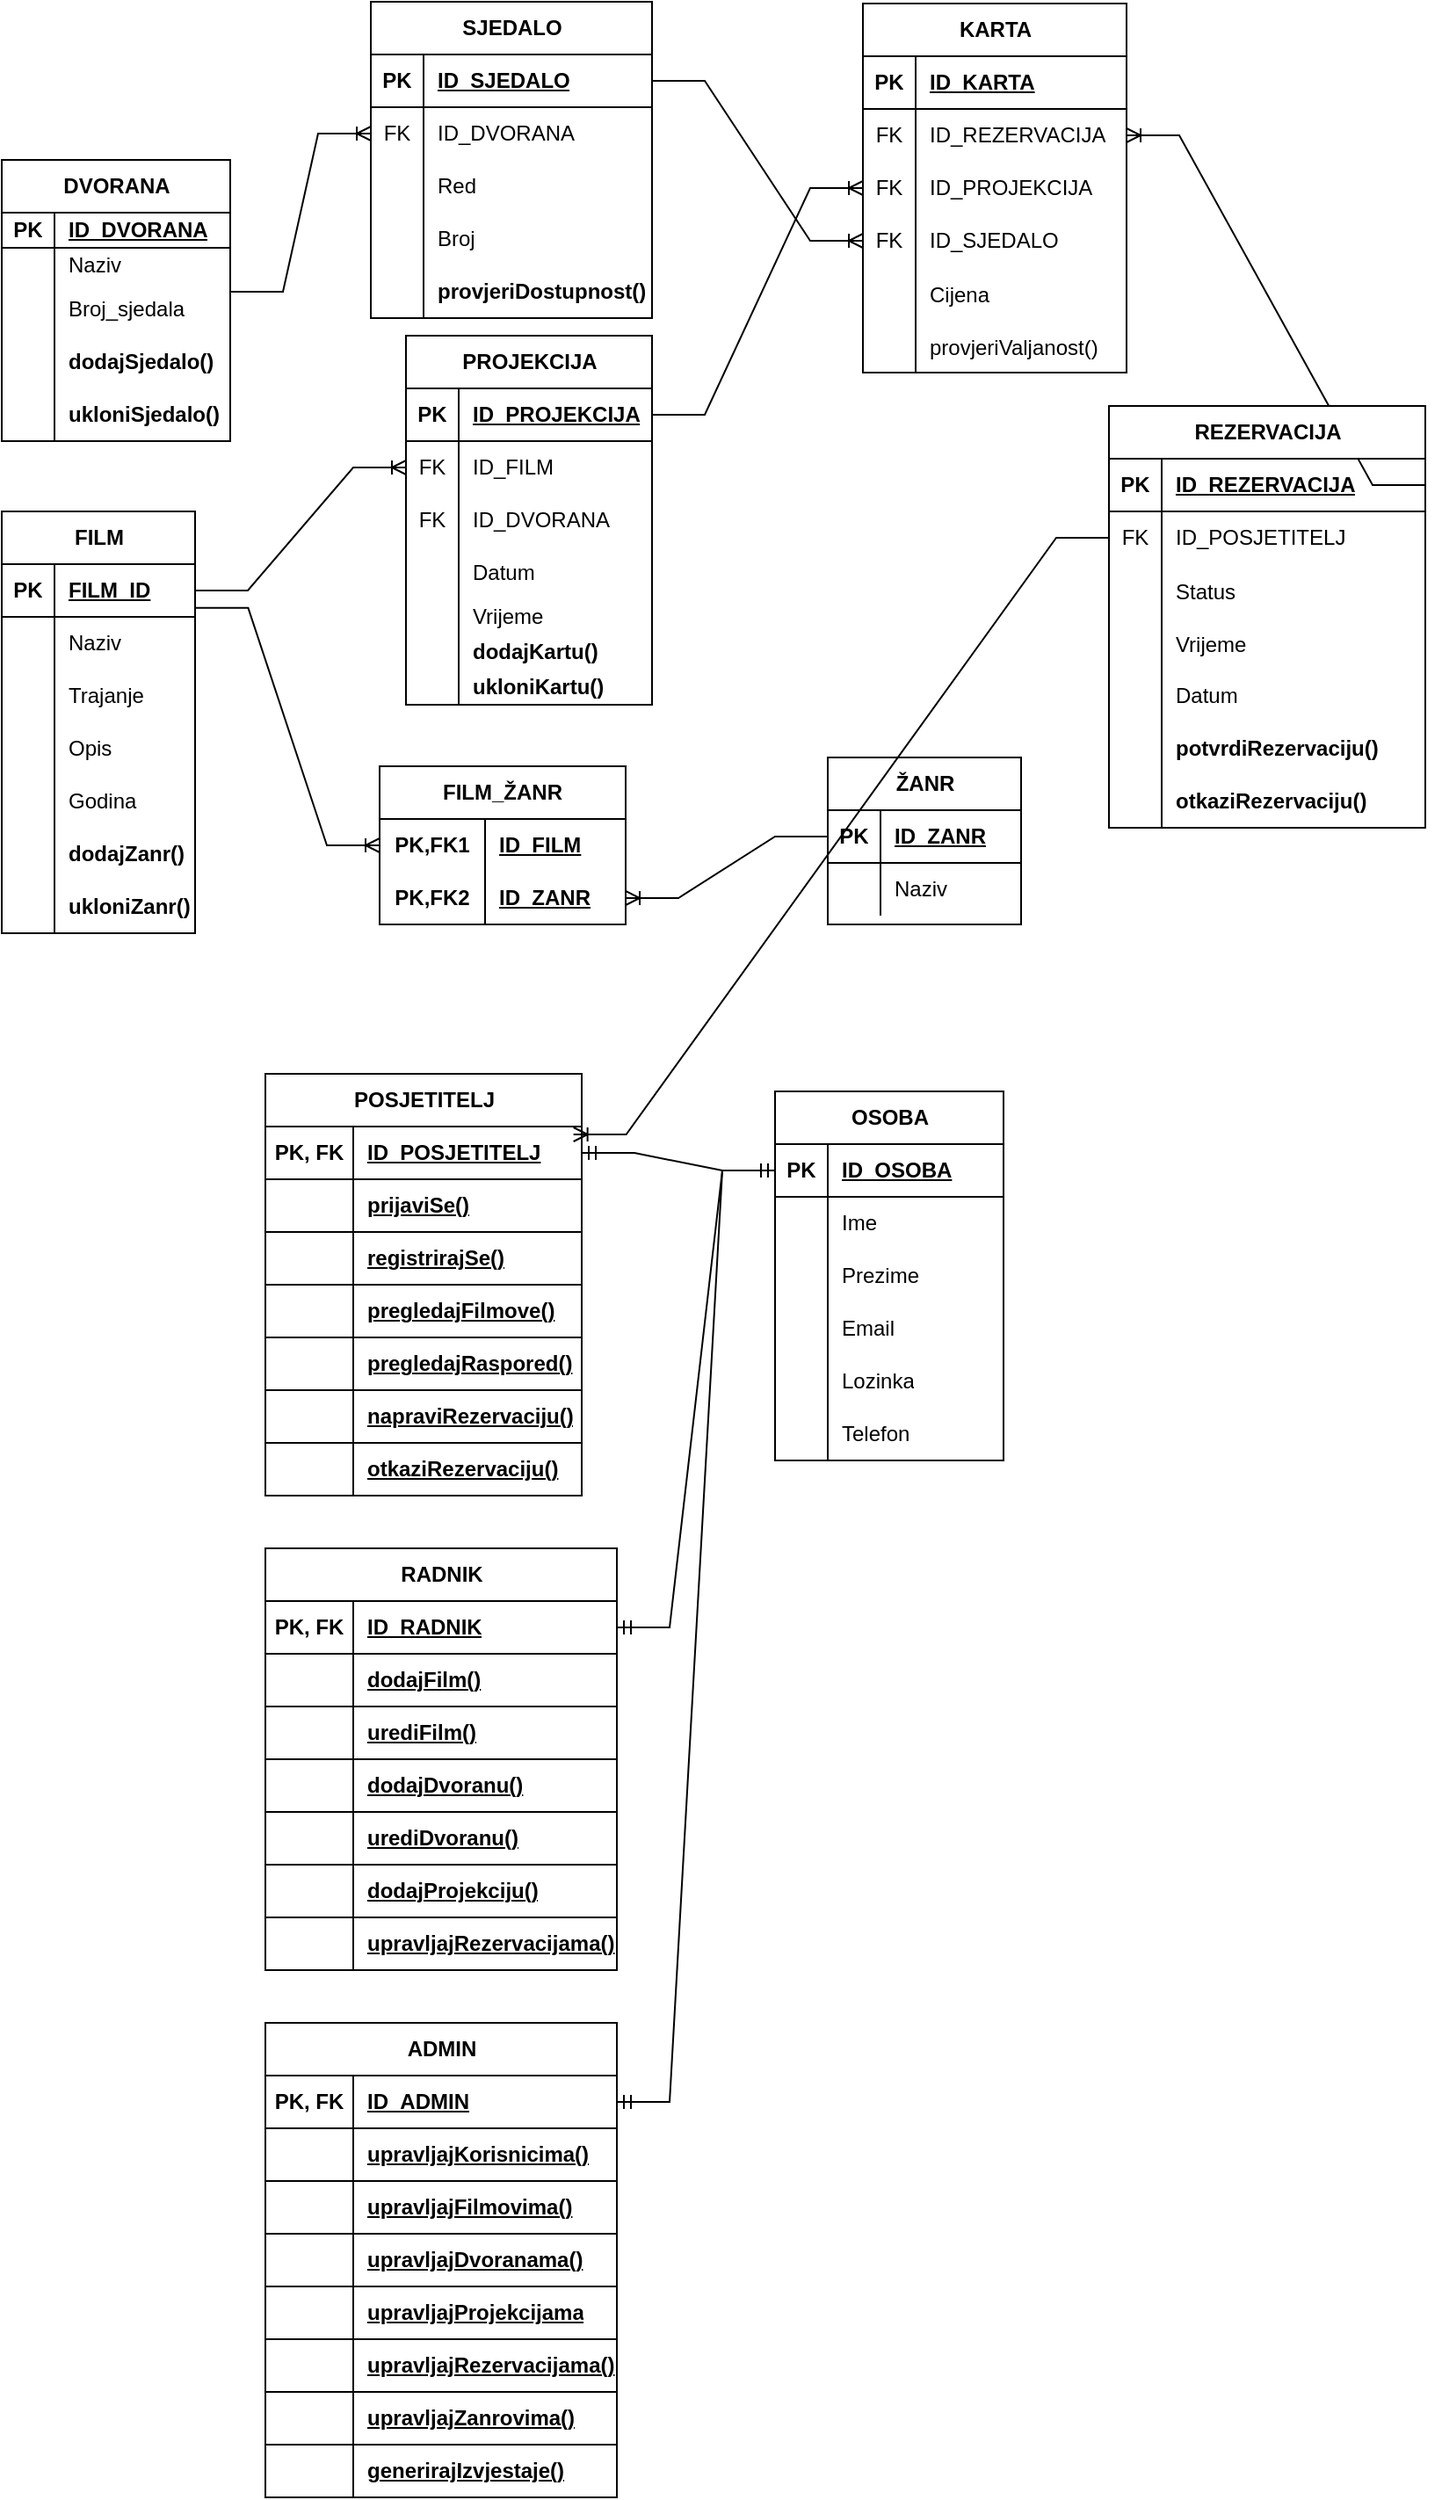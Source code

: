 <mxfile version="27.1.6">
  <diagram name="Page-1" id="k8haeUlrIksR-FtCKd68">
    <mxGraphModel dx="2131" dy="577" grid="1" gridSize="10" guides="1" tooltips="1" connect="1" arrows="1" fold="1" page="1" pageScale="1" pageWidth="850" pageHeight="1100" math="0" shadow="0">
      <root>
        <mxCell id="0" />
        <mxCell id="1" parent="0" />
        <mxCell id="_bfFYOa57XWPYJzDVvN3-1" value="KARTA" style="shape=table;startSize=30;container=1;collapsible=1;childLayout=tableLayout;fixedRows=1;rowLines=0;fontStyle=1;align=center;resizeLast=1;html=1;" parent="1" vertex="1">
          <mxGeometry x="390" y="91" width="150" height="210" as="geometry" />
        </mxCell>
        <mxCell id="_bfFYOa57XWPYJzDVvN3-2" value="" style="shape=tableRow;horizontal=0;startSize=0;swimlaneHead=0;swimlaneBody=0;fillColor=none;collapsible=0;dropTarget=0;points=[[0,0.5],[1,0.5]];portConstraint=eastwest;top=0;left=0;right=0;bottom=1;" parent="_bfFYOa57XWPYJzDVvN3-1" vertex="1">
          <mxGeometry y="30" width="150" height="30" as="geometry" />
        </mxCell>
        <mxCell id="_bfFYOa57XWPYJzDVvN3-3" value="PK" style="shape=partialRectangle;connectable=0;fillColor=none;top=0;left=0;bottom=0;right=0;fontStyle=1;overflow=hidden;whiteSpace=wrap;html=1;" parent="_bfFYOa57XWPYJzDVvN3-2" vertex="1">
          <mxGeometry width="30" height="30" as="geometry">
            <mxRectangle width="30" height="30" as="alternateBounds" />
          </mxGeometry>
        </mxCell>
        <mxCell id="_bfFYOa57XWPYJzDVvN3-4" value="ID_KARTA" style="shape=partialRectangle;connectable=0;fillColor=none;top=0;left=0;bottom=0;right=0;align=left;spacingLeft=6;fontStyle=5;overflow=hidden;whiteSpace=wrap;html=1;" parent="_bfFYOa57XWPYJzDVvN3-2" vertex="1">
          <mxGeometry x="30" width="120" height="30" as="geometry">
            <mxRectangle width="120" height="30" as="alternateBounds" />
          </mxGeometry>
        </mxCell>
        <mxCell id="_bfFYOa57XWPYJzDVvN3-5" value="" style="shape=tableRow;horizontal=0;startSize=0;swimlaneHead=0;swimlaneBody=0;fillColor=none;collapsible=0;dropTarget=0;points=[[0,0.5],[1,0.5]];portConstraint=eastwest;top=0;left=0;right=0;bottom=0;" parent="_bfFYOa57XWPYJzDVvN3-1" vertex="1">
          <mxGeometry y="60" width="150" height="30" as="geometry" />
        </mxCell>
        <mxCell id="_bfFYOa57XWPYJzDVvN3-6" value="FK" style="shape=partialRectangle;connectable=0;fillColor=none;top=0;left=0;bottom=0;right=0;editable=1;overflow=hidden;whiteSpace=wrap;html=1;" parent="_bfFYOa57XWPYJzDVvN3-5" vertex="1">
          <mxGeometry width="30" height="30" as="geometry">
            <mxRectangle width="30" height="30" as="alternateBounds" />
          </mxGeometry>
        </mxCell>
        <mxCell id="_bfFYOa57XWPYJzDVvN3-7" value="ID_REZERVACIJA" style="shape=partialRectangle;connectable=0;fillColor=none;top=0;left=0;bottom=0;right=0;align=left;spacingLeft=6;overflow=hidden;whiteSpace=wrap;html=1;" parent="_bfFYOa57XWPYJzDVvN3-5" vertex="1">
          <mxGeometry x="30" width="120" height="30" as="geometry">
            <mxRectangle width="120" height="30" as="alternateBounds" />
          </mxGeometry>
        </mxCell>
        <mxCell id="_bfFYOa57XWPYJzDVvN3-8" value="" style="shape=tableRow;horizontal=0;startSize=0;swimlaneHead=0;swimlaneBody=0;fillColor=none;collapsible=0;dropTarget=0;points=[[0,0.5],[1,0.5]];portConstraint=eastwest;top=0;left=0;right=0;bottom=0;" parent="_bfFYOa57XWPYJzDVvN3-1" vertex="1">
          <mxGeometry y="90" width="150" height="30" as="geometry" />
        </mxCell>
        <mxCell id="_bfFYOa57XWPYJzDVvN3-9" value="FK" style="shape=partialRectangle;connectable=0;fillColor=none;top=0;left=0;bottom=0;right=0;editable=1;overflow=hidden;whiteSpace=wrap;html=1;" parent="_bfFYOa57XWPYJzDVvN3-8" vertex="1">
          <mxGeometry width="30" height="30" as="geometry">
            <mxRectangle width="30" height="30" as="alternateBounds" />
          </mxGeometry>
        </mxCell>
        <mxCell id="_bfFYOa57XWPYJzDVvN3-10" value="ID_PROJEKCIJA" style="shape=partialRectangle;connectable=0;fillColor=none;top=0;left=0;bottom=0;right=0;align=left;spacingLeft=6;overflow=hidden;whiteSpace=wrap;html=1;" parent="_bfFYOa57XWPYJzDVvN3-8" vertex="1">
          <mxGeometry x="30" width="120" height="30" as="geometry">
            <mxRectangle width="120" height="30" as="alternateBounds" />
          </mxGeometry>
        </mxCell>
        <mxCell id="_bfFYOa57XWPYJzDVvN3-11" value="" style="shape=tableRow;horizontal=0;startSize=0;swimlaneHead=0;swimlaneBody=0;fillColor=none;collapsible=0;dropTarget=0;points=[[0,0.5],[1,0.5]];portConstraint=eastwest;top=0;left=0;right=0;bottom=0;" parent="_bfFYOa57XWPYJzDVvN3-1" vertex="1">
          <mxGeometry y="120" width="150" height="30" as="geometry" />
        </mxCell>
        <mxCell id="_bfFYOa57XWPYJzDVvN3-12" value="FK" style="shape=partialRectangle;connectable=0;fillColor=none;top=0;left=0;bottom=0;right=0;editable=1;overflow=hidden;whiteSpace=wrap;html=1;" parent="_bfFYOa57XWPYJzDVvN3-11" vertex="1">
          <mxGeometry width="30" height="30" as="geometry">
            <mxRectangle width="30" height="30" as="alternateBounds" />
          </mxGeometry>
        </mxCell>
        <mxCell id="_bfFYOa57XWPYJzDVvN3-13" value="ID_SJEDALO" style="shape=partialRectangle;connectable=0;fillColor=none;top=0;left=0;bottom=0;right=0;align=left;spacingLeft=6;overflow=hidden;whiteSpace=wrap;html=1;" parent="_bfFYOa57XWPYJzDVvN3-11" vertex="1">
          <mxGeometry x="30" width="120" height="30" as="geometry">
            <mxRectangle width="120" height="30" as="alternateBounds" />
          </mxGeometry>
        </mxCell>
        <mxCell id="W2vW3oQvt0HUYY9LNc1P-31" value="" style="shape=tableRow;horizontal=0;startSize=0;swimlaneHead=0;swimlaneBody=0;fillColor=none;collapsible=0;dropTarget=0;points=[[0,0.5],[1,0.5]];portConstraint=eastwest;top=0;left=0;right=0;bottom=0;" parent="_bfFYOa57XWPYJzDVvN3-1" vertex="1">
          <mxGeometry y="150" width="150" height="30" as="geometry" />
        </mxCell>
        <mxCell id="W2vW3oQvt0HUYY9LNc1P-32" value="" style="shape=partialRectangle;connectable=0;fillColor=none;top=0;left=0;bottom=0;right=0;editable=1;overflow=hidden;" parent="W2vW3oQvt0HUYY9LNc1P-31" vertex="1">
          <mxGeometry width="30" height="30" as="geometry">
            <mxRectangle width="30" height="30" as="alternateBounds" />
          </mxGeometry>
        </mxCell>
        <mxCell id="W2vW3oQvt0HUYY9LNc1P-33" value="Cijena" style="shape=partialRectangle;connectable=0;fillColor=none;top=0;left=0;bottom=0;right=0;align=left;spacingLeft=6;overflow=hidden;" parent="W2vW3oQvt0HUYY9LNc1P-31" vertex="1">
          <mxGeometry x="30" width="120" height="30" as="geometry">
            <mxRectangle width="120" height="30" as="alternateBounds" />
          </mxGeometry>
        </mxCell>
        <mxCell id="OxASNtVhmMaWxH6lzEXR-90" style="shape=tableRow;horizontal=0;startSize=0;swimlaneHead=0;swimlaneBody=0;fillColor=none;collapsible=0;dropTarget=0;points=[[0,0.5],[1,0.5]];portConstraint=eastwest;top=0;left=0;right=0;bottom=0;" vertex="1" parent="_bfFYOa57XWPYJzDVvN3-1">
          <mxGeometry y="180" width="150" height="30" as="geometry" />
        </mxCell>
        <mxCell id="OxASNtVhmMaWxH6lzEXR-91" style="shape=partialRectangle;connectable=0;fillColor=none;top=0;left=0;bottom=0;right=0;editable=1;overflow=hidden;" vertex="1" parent="OxASNtVhmMaWxH6lzEXR-90">
          <mxGeometry width="30" height="30" as="geometry">
            <mxRectangle width="30" height="30" as="alternateBounds" />
          </mxGeometry>
        </mxCell>
        <mxCell id="OxASNtVhmMaWxH6lzEXR-92" value="provjeriValjanost()" style="shape=partialRectangle;connectable=0;fillColor=none;top=0;left=0;bottom=0;right=0;align=left;spacingLeft=6;overflow=hidden;" vertex="1" parent="OxASNtVhmMaWxH6lzEXR-90">
          <mxGeometry x="30" width="120" height="30" as="geometry">
            <mxRectangle width="120" height="30" as="alternateBounds" />
          </mxGeometry>
        </mxCell>
        <mxCell id="_bfFYOa57XWPYJzDVvN3-14" value="SJEDALO" style="shape=table;startSize=30;container=1;collapsible=1;childLayout=tableLayout;fixedRows=1;rowLines=0;fontStyle=1;align=center;resizeLast=1;html=1;" parent="1" vertex="1">
          <mxGeometry x="110" y="90" width="160" height="180" as="geometry" />
        </mxCell>
        <mxCell id="_bfFYOa57XWPYJzDVvN3-15" value="" style="shape=tableRow;horizontal=0;startSize=0;swimlaneHead=0;swimlaneBody=0;fillColor=none;collapsible=0;dropTarget=0;points=[[0,0.5],[1,0.5]];portConstraint=eastwest;top=0;left=0;right=0;bottom=1;" parent="_bfFYOa57XWPYJzDVvN3-14" vertex="1">
          <mxGeometry y="30" width="160" height="30" as="geometry" />
        </mxCell>
        <mxCell id="_bfFYOa57XWPYJzDVvN3-16" value="PK" style="shape=partialRectangle;connectable=0;fillColor=none;top=0;left=0;bottom=0;right=0;fontStyle=1;overflow=hidden;whiteSpace=wrap;html=1;" parent="_bfFYOa57XWPYJzDVvN3-15" vertex="1">
          <mxGeometry width="30" height="30" as="geometry">
            <mxRectangle width="30" height="30" as="alternateBounds" />
          </mxGeometry>
        </mxCell>
        <mxCell id="_bfFYOa57XWPYJzDVvN3-17" value="ID_SJEDALO" style="shape=partialRectangle;connectable=0;fillColor=none;top=0;left=0;bottom=0;right=0;align=left;spacingLeft=6;fontStyle=5;overflow=hidden;whiteSpace=wrap;html=1;" parent="_bfFYOa57XWPYJzDVvN3-15" vertex="1">
          <mxGeometry x="30" width="130" height="30" as="geometry">
            <mxRectangle width="130" height="30" as="alternateBounds" />
          </mxGeometry>
        </mxCell>
        <mxCell id="_bfFYOa57XWPYJzDVvN3-18" value="" style="shape=tableRow;horizontal=0;startSize=0;swimlaneHead=0;swimlaneBody=0;fillColor=none;collapsible=0;dropTarget=0;points=[[0,0.5],[1,0.5]];portConstraint=eastwest;top=0;left=0;right=0;bottom=0;" parent="_bfFYOa57XWPYJzDVvN3-14" vertex="1">
          <mxGeometry y="60" width="160" height="30" as="geometry" />
        </mxCell>
        <mxCell id="_bfFYOa57XWPYJzDVvN3-19" value="FK" style="shape=partialRectangle;connectable=0;fillColor=none;top=0;left=0;bottom=0;right=0;editable=1;overflow=hidden;whiteSpace=wrap;html=1;" parent="_bfFYOa57XWPYJzDVvN3-18" vertex="1">
          <mxGeometry width="30" height="30" as="geometry">
            <mxRectangle width="30" height="30" as="alternateBounds" />
          </mxGeometry>
        </mxCell>
        <mxCell id="_bfFYOa57XWPYJzDVvN3-20" value="ID_DVORANA" style="shape=partialRectangle;connectable=0;fillColor=none;top=0;left=0;bottom=0;right=0;align=left;spacingLeft=6;overflow=hidden;whiteSpace=wrap;html=1;" parent="_bfFYOa57XWPYJzDVvN3-18" vertex="1">
          <mxGeometry x="30" width="130" height="30" as="geometry">
            <mxRectangle width="130" height="30" as="alternateBounds" />
          </mxGeometry>
        </mxCell>
        <mxCell id="_bfFYOa57XWPYJzDVvN3-21" value="" style="shape=tableRow;horizontal=0;startSize=0;swimlaneHead=0;swimlaneBody=0;fillColor=none;collapsible=0;dropTarget=0;points=[[0,0.5],[1,0.5]];portConstraint=eastwest;top=0;left=0;right=0;bottom=0;" parent="_bfFYOa57XWPYJzDVvN3-14" vertex="1">
          <mxGeometry y="90" width="160" height="30" as="geometry" />
        </mxCell>
        <mxCell id="_bfFYOa57XWPYJzDVvN3-22" value="" style="shape=partialRectangle;connectable=0;fillColor=none;top=0;left=0;bottom=0;right=0;editable=1;overflow=hidden;whiteSpace=wrap;html=1;" parent="_bfFYOa57XWPYJzDVvN3-21" vertex="1">
          <mxGeometry width="30" height="30" as="geometry">
            <mxRectangle width="30" height="30" as="alternateBounds" />
          </mxGeometry>
        </mxCell>
        <mxCell id="_bfFYOa57XWPYJzDVvN3-23" value="Red" style="shape=partialRectangle;connectable=0;fillColor=none;top=0;left=0;bottom=0;right=0;align=left;spacingLeft=6;overflow=hidden;whiteSpace=wrap;html=1;" parent="_bfFYOa57XWPYJzDVvN3-21" vertex="1">
          <mxGeometry x="30" width="130" height="30" as="geometry">
            <mxRectangle width="130" height="30" as="alternateBounds" />
          </mxGeometry>
        </mxCell>
        <mxCell id="_bfFYOa57XWPYJzDVvN3-24" value="" style="shape=tableRow;horizontal=0;startSize=0;swimlaneHead=0;swimlaneBody=0;fillColor=none;collapsible=0;dropTarget=0;points=[[0,0.5],[1,0.5]];portConstraint=eastwest;top=0;left=0;right=0;bottom=0;" parent="_bfFYOa57XWPYJzDVvN3-14" vertex="1">
          <mxGeometry y="120" width="160" height="30" as="geometry" />
        </mxCell>
        <mxCell id="_bfFYOa57XWPYJzDVvN3-25" value="" style="shape=partialRectangle;connectable=0;fillColor=none;top=0;left=0;bottom=0;right=0;editable=1;overflow=hidden;whiteSpace=wrap;html=1;" parent="_bfFYOa57XWPYJzDVvN3-24" vertex="1">
          <mxGeometry width="30" height="30" as="geometry">
            <mxRectangle width="30" height="30" as="alternateBounds" />
          </mxGeometry>
        </mxCell>
        <mxCell id="_bfFYOa57XWPYJzDVvN3-26" value="Broj" style="shape=partialRectangle;connectable=0;fillColor=none;top=0;left=0;bottom=0;right=0;align=left;spacingLeft=6;overflow=hidden;whiteSpace=wrap;html=1;" parent="_bfFYOa57XWPYJzDVvN3-24" vertex="1">
          <mxGeometry x="30" width="130" height="30" as="geometry">
            <mxRectangle width="130" height="30" as="alternateBounds" />
          </mxGeometry>
        </mxCell>
        <mxCell id="OxASNtVhmMaWxH6lzEXR-87" style="shape=tableRow;horizontal=0;startSize=0;swimlaneHead=0;swimlaneBody=0;fillColor=none;collapsible=0;dropTarget=0;points=[[0,0.5],[1,0.5]];portConstraint=eastwest;top=0;left=0;right=0;bottom=0;" vertex="1" parent="_bfFYOa57XWPYJzDVvN3-14">
          <mxGeometry y="150" width="160" height="30" as="geometry" />
        </mxCell>
        <mxCell id="OxASNtVhmMaWxH6lzEXR-88" style="shape=partialRectangle;connectable=0;fillColor=none;top=0;left=0;bottom=0;right=0;editable=1;overflow=hidden;whiteSpace=wrap;html=1;" vertex="1" parent="OxASNtVhmMaWxH6lzEXR-87">
          <mxGeometry width="30" height="30" as="geometry">
            <mxRectangle width="30" height="30" as="alternateBounds" />
          </mxGeometry>
        </mxCell>
        <mxCell id="OxASNtVhmMaWxH6lzEXR-89" value="&lt;b&gt;provjeriDostupnost()&lt;/b&gt;" style="shape=partialRectangle;connectable=0;fillColor=none;top=0;left=0;bottom=0;right=0;align=left;spacingLeft=6;overflow=hidden;whiteSpace=wrap;html=1;" vertex="1" parent="OxASNtVhmMaWxH6lzEXR-87">
          <mxGeometry x="30" width="130" height="30" as="geometry">
            <mxRectangle width="130" height="30" as="alternateBounds" />
          </mxGeometry>
        </mxCell>
        <mxCell id="_bfFYOa57XWPYJzDVvN3-58" value="PROJEKCIJA" style="shape=table;startSize=30;container=1;collapsible=1;childLayout=tableLayout;fixedRows=1;rowLines=0;fontStyle=1;align=center;resizeLast=1;html=1;" parent="1" vertex="1">
          <mxGeometry x="130" y="280" width="140" height="210" as="geometry">
            <mxRectangle x="340" y="270" width="70" height="30" as="alternateBounds" />
          </mxGeometry>
        </mxCell>
        <mxCell id="_bfFYOa57XWPYJzDVvN3-59" value="" style="shape=tableRow;horizontal=0;startSize=0;swimlaneHead=0;swimlaneBody=0;fillColor=none;collapsible=0;dropTarget=0;points=[[0,0.5],[1,0.5]];portConstraint=eastwest;top=0;left=0;right=0;bottom=1;" parent="_bfFYOa57XWPYJzDVvN3-58" vertex="1">
          <mxGeometry y="30" width="140" height="30" as="geometry" />
        </mxCell>
        <mxCell id="_bfFYOa57XWPYJzDVvN3-60" value="PK" style="shape=partialRectangle;connectable=0;fillColor=none;top=0;left=0;bottom=0;right=0;fontStyle=1;overflow=hidden;whiteSpace=wrap;html=1;" parent="_bfFYOa57XWPYJzDVvN3-59" vertex="1">
          <mxGeometry width="30" height="30" as="geometry">
            <mxRectangle width="30" height="30" as="alternateBounds" />
          </mxGeometry>
        </mxCell>
        <mxCell id="_bfFYOa57XWPYJzDVvN3-61" value="ID_PROJEKCIJA" style="shape=partialRectangle;connectable=0;fillColor=none;top=0;left=0;bottom=0;right=0;align=left;spacingLeft=6;fontStyle=5;overflow=hidden;whiteSpace=wrap;html=1;" parent="_bfFYOa57XWPYJzDVvN3-59" vertex="1">
          <mxGeometry x="30" width="110" height="30" as="geometry">
            <mxRectangle width="110" height="30" as="alternateBounds" />
          </mxGeometry>
        </mxCell>
        <mxCell id="_bfFYOa57XWPYJzDVvN3-62" value="" style="shape=tableRow;horizontal=0;startSize=0;swimlaneHead=0;swimlaneBody=0;fillColor=none;collapsible=0;dropTarget=0;points=[[0,0.5],[1,0.5]];portConstraint=eastwest;top=0;left=0;right=0;bottom=0;" parent="_bfFYOa57XWPYJzDVvN3-58" vertex="1">
          <mxGeometry y="60" width="140" height="30" as="geometry" />
        </mxCell>
        <mxCell id="_bfFYOa57XWPYJzDVvN3-63" value="FK" style="shape=partialRectangle;connectable=0;fillColor=none;top=0;left=0;bottom=0;right=0;editable=1;overflow=hidden;whiteSpace=wrap;html=1;" parent="_bfFYOa57XWPYJzDVvN3-62" vertex="1">
          <mxGeometry width="30" height="30" as="geometry">
            <mxRectangle width="30" height="30" as="alternateBounds" />
          </mxGeometry>
        </mxCell>
        <mxCell id="_bfFYOa57XWPYJzDVvN3-64" value="ID_FILM" style="shape=partialRectangle;connectable=0;fillColor=none;top=0;left=0;bottom=0;right=0;align=left;spacingLeft=6;overflow=hidden;whiteSpace=wrap;html=1;" parent="_bfFYOa57XWPYJzDVvN3-62" vertex="1">
          <mxGeometry x="30" width="110" height="30" as="geometry">
            <mxRectangle width="110" height="30" as="alternateBounds" />
          </mxGeometry>
        </mxCell>
        <mxCell id="_bfFYOa57XWPYJzDVvN3-65" value="" style="shape=tableRow;horizontal=0;startSize=0;swimlaneHead=0;swimlaneBody=0;fillColor=none;collapsible=0;dropTarget=0;points=[[0,0.5],[1,0.5]];portConstraint=eastwest;top=0;left=0;right=0;bottom=0;" parent="_bfFYOa57XWPYJzDVvN3-58" vertex="1">
          <mxGeometry y="90" width="140" height="30" as="geometry" />
        </mxCell>
        <mxCell id="_bfFYOa57XWPYJzDVvN3-66" value="FK" style="shape=partialRectangle;connectable=0;fillColor=none;top=0;left=0;bottom=0;right=0;editable=1;overflow=hidden;whiteSpace=wrap;html=1;" parent="_bfFYOa57XWPYJzDVvN3-65" vertex="1">
          <mxGeometry width="30" height="30" as="geometry">
            <mxRectangle width="30" height="30" as="alternateBounds" />
          </mxGeometry>
        </mxCell>
        <mxCell id="_bfFYOa57XWPYJzDVvN3-67" value="ID_DVORANA" style="shape=partialRectangle;connectable=0;fillColor=none;top=0;left=0;bottom=0;right=0;align=left;spacingLeft=6;overflow=hidden;whiteSpace=wrap;html=1;" parent="_bfFYOa57XWPYJzDVvN3-65" vertex="1">
          <mxGeometry x="30" width="110" height="30" as="geometry">
            <mxRectangle width="110" height="30" as="alternateBounds" />
          </mxGeometry>
        </mxCell>
        <mxCell id="_bfFYOa57XWPYJzDVvN3-68" value="" style="shape=tableRow;horizontal=0;startSize=0;swimlaneHead=0;swimlaneBody=0;fillColor=none;collapsible=0;dropTarget=0;points=[[0,0.5],[1,0.5]];portConstraint=eastwest;top=0;left=0;right=0;bottom=0;" parent="_bfFYOa57XWPYJzDVvN3-58" vertex="1">
          <mxGeometry y="120" width="140" height="30" as="geometry" />
        </mxCell>
        <mxCell id="_bfFYOa57XWPYJzDVvN3-69" value="" style="shape=partialRectangle;connectable=0;fillColor=none;top=0;left=0;bottom=0;right=0;editable=1;overflow=hidden;whiteSpace=wrap;html=1;verticalAlign=bottom;" parent="_bfFYOa57XWPYJzDVvN3-68" vertex="1">
          <mxGeometry width="30" height="30" as="geometry">
            <mxRectangle width="30" height="30" as="alternateBounds" />
          </mxGeometry>
        </mxCell>
        <mxCell id="_bfFYOa57XWPYJzDVvN3-70" value="&lt;div&gt;Datum&lt;/div&gt;" style="shape=partialRectangle;connectable=0;fillColor=none;top=0;left=0;bottom=0;right=0;align=left;spacingLeft=6;overflow=hidden;whiteSpace=wrap;html=1;" parent="_bfFYOa57XWPYJzDVvN3-68" vertex="1">
          <mxGeometry x="30" width="110" height="30" as="geometry">
            <mxRectangle width="110" height="30" as="alternateBounds" />
          </mxGeometry>
        </mxCell>
        <mxCell id="_bfFYOa57XWPYJzDVvN3-71" style="shape=tableRow;horizontal=0;startSize=0;swimlaneHead=0;swimlaneBody=0;fillColor=none;collapsible=0;dropTarget=0;points=[[0,0.5],[1,0.5]];portConstraint=eastwest;top=0;left=0;right=0;bottom=0;" parent="_bfFYOa57XWPYJzDVvN3-58" vertex="1">
          <mxGeometry y="150" width="140" height="20" as="geometry" />
        </mxCell>
        <mxCell id="_bfFYOa57XWPYJzDVvN3-72" style="shape=partialRectangle;connectable=0;fillColor=none;top=0;left=0;bottom=0;right=0;editable=1;overflow=hidden;whiteSpace=wrap;html=1;verticalAlign=bottom;" parent="_bfFYOa57XWPYJzDVvN3-71" vertex="1">
          <mxGeometry width="30" height="20" as="geometry">
            <mxRectangle width="30" height="20" as="alternateBounds" />
          </mxGeometry>
        </mxCell>
        <mxCell id="_bfFYOa57XWPYJzDVvN3-73" value="Vrijeme" style="shape=partialRectangle;connectable=0;fillColor=none;top=0;left=0;bottom=0;right=0;align=left;spacingLeft=6;overflow=hidden;whiteSpace=wrap;html=1;" parent="_bfFYOa57XWPYJzDVvN3-71" vertex="1">
          <mxGeometry x="30" width="110" height="20" as="geometry">
            <mxRectangle width="110" height="20" as="alternateBounds" />
          </mxGeometry>
        </mxCell>
        <mxCell id="OxASNtVhmMaWxH6lzEXR-81" style="shape=tableRow;horizontal=0;startSize=0;swimlaneHead=0;swimlaneBody=0;fillColor=none;collapsible=0;dropTarget=0;points=[[0,0.5],[1,0.5]];portConstraint=eastwest;top=0;left=0;right=0;bottom=0;" vertex="1" parent="_bfFYOa57XWPYJzDVvN3-58">
          <mxGeometry y="170" width="140" height="20" as="geometry" />
        </mxCell>
        <mxCell id="OxASNtVhmMaWxH6lzEXR-82" style="shape=partialRectangle;connectable=0;fillColor=none;top=0;left=0;bottom=0;right=0;editable=1;overflow=hidden;whiteSpace=wrap;html=1;verticalAlign=bottom;" vertex="1" parent="OxASNtVhmMaWxH6lzEXR-81">
          <mxGeometry width="30" height="20" as="geometry">
            <mxRectangle width="30" height="20" as="alternateBounds" />
          </mxGeometry>
        </mxCell>
        <mxCell id="OxASNtVhmMaWxH6lzEXR-83" value="&lt;b&gt;dodajKartu()&lt;/b&gt;" style="shape=partialRectangle;connectable=0;fillColor=none;top=0;left=0;bottom=0;right=0;align=left;spacingLeft=6;overflow=hidden;whiteSpace=wrap;html=1;" vertex="1" parent="OxASNtVhmMaWxH6lzEXR-81">
          <mxGeometry x="30" width="110" height="20" as="geometry">
            <mxRectangle width="110" height="20" as="alternateBounds" />
          </mxGeometry>
        </mxCell>
        <mxCell id="OxASNtVhmMaWxH6lzEXR-84" style="shape=tableRow;horizontal=0;startSize=0;swimlaneHead=0;swimlaneBody=0;fillColor=none;collapsible=0;dropTarget=0;points=[[0,0.5],[1,0.5]];portConstraint=eastwest;top=0;left=0;right=0;bottom=0;" vertex="1" parent="_bfFYOa57XWPYJzDVvN3-58">
          <mxGeometry y="190" width="140" height="20" as="geometry" />
        </mxCell>
        <mxCell id="OxASNtVhmMaWxH6lzEXR-85" style="shape=partialRectangle;connectable=0;fillColor=none;top=0;left=0;bottom=0;right=0;editable=1;overflow=hidden;whiteSpace=wrap;html=1;verticalAlign=bottom;" vertex="1" parent="OxASNtVhmMaWxH6lzEXR-84">
          <mxGeometry width="30" height="20" as="geometry">
            <mxRectangle width="30" height="20" as="alternateBounds" />
          </mxGeometry>
        </mxCell>
        <mxCell id="OxASNtVhmMaWxH6lzEXR-86" value="&lt;b&gt;ukloniKartu()&lt;/b&gt;" style="shape=partialRectangle;connectable=0;fillColor=none;top=0;left=0;bottom=0;right=0;align=left;spacingLeft=6;overflow=hidden;whiteSpace=wrap;html=1;" vertex="1" parent="OxASNtVhmMaWxH6lzEXR-84">
          <mxGeometry x="30" width="110" height="20" as="geometry">
            <mxRectangle width="110" height="20" as="alternateBounds" />
          </mxGeometry>
        </mxCell>
        <mxCell id="_bfFYOa57XWPYJzDVvN3-87" value="FILM_ŽANR" style="shape=table;startSize=30;container=1;collapsible=1;childLayout=tableLayout;fixedRows=1;rowLines=0;fontStyle=1;align=center;resizeLast=1;html=1;whiteSpace=wrap;" parent="1" vertex="1">
          <mxGeometry x="115" y="525" width="140" height="90" as="geometry" />
        </mxCell>
        <mxCell id="_bfFYOa57XWPYJzDVvN3-88" value="" style="shape=tableRow;horizontal=0;startSize=0;swimlaneHead=0;swimlaneBody=0;fillColor=none;collapsible=0;dropTarget=0;points=[[0,0.5],[1,0.5]];portConstraint=eastwest;top=0;left=0;right=0;bottom=0;html=1;" parent="_bfFYOa57XWPYJzDVvN3-87" vertex="1">
          <mxGeometry y="30" width="140" height="30" as="geometry" />
        </mxCell>
        <mxCell id="_bfFYOa57XWPYJzDVvN3-89" value="PK,FK1" style="shape=partialRectangle;connectable=0;fillColor=none;top=0;left=0;bottom=0;right=0;fontStyle=1;overflow=hidden;html=1;whiteSpace=wrap;" parent="_bfFYOa57XWPYJzDVvN3-88" vertex="1">
          <mxGeometry width="60" height="30" as="geometry">
            <mxRectangle width="60" height="30" as="alternateBounds" />
          </mxGeometry>
        </mxCell>
        <mxCell id="_bfFYOa57XWPYJzDVvN3-90" value="ID_FILM" style="shape=partialRectangle;connectable=0;fillColor=none;top=0;left=0;bottom=0;right=0;align=left;spacingLeft=6;fontStyle=5;overflow=hidden;html=1;whiteSpace=wrap;" parent="_bfFYOa57XWPYJzDVvN3-88" vertex="1">
          <mxGeometry x="60" width="80" height="30" as="geometry">
            <mxRectangle width="80" height="30" as="alternateBounds" />
          </mxGeometry>
        </mxCell>
        <mxCell id="_bfFYOa57XWPYJzDVvN3-91" value="" style="shape=tableRow;horizontal=0;startSize=0;swimlaneHead=0;swimlaneBody=0;fillColor=none;collapsible=0;dropTarget=0;points=[[0,0.5],[1,0.5]];portConstraint=eastwest;top=0;left=0;right=0;bottom=1;html=1;" parent="_bfFYOa57XWPYJzDVvN3-87" vertex="1">
          <mxGeometry y="60" width="140" height="30" as="geometry" />
        </mxCell>
        <mxCell id="_bfFYOa57XWPYJzDVvN3-92" value="PK,FK2" style="shape=partialRectangle;connectable=0;fillColor=none;top=0;left=0;bottom=0;right=0;fontStyle=1;overflow=hidden;html=1;whiteSpace=wrap;" parent="_bfFYOa57XWPYJzDVvN3-91" vertex="1">
          <mxGeometry width="60" height="30" as="geometry">
            <mxRectangle width="60" height="30" as="alternateBounds" />
          </mxGeometry>
        </mxCell>
        <mxCell id="_bfFYOa57XWPYJzDVvN3-93" value="ID_ZANR" style="shape=partialRectangle;connectable=0;fillColor=none;top=0;left=0;bottom=0;right=0;align=left;spacingLeft=6;fontStyle=5;overflow=hidden;html=1;whiteSpace=wrap;" parent="_bfFYOa57XWPYJzDVvN3-91" vertex="1">
          <mxGeometry x="60" width="80" height="30" as="geometry">
            <mxRectangle width="80" height="30" as="alternateBounds" />
          </mxGeometry>
        </mxCell>
        <mxCell id="_bfFYOa57XWPYJzDVvN3-100" value="FILM" style="shape=table;startSize=30;container=1;collapsible=1;childLayout=tableLayout;fixedRows=1;rowLines=0;fontStyle=1;align=center;resizeLast=1;html=1;" parent="1" vertex="1">
          <mxGeometry x="-100" y="380" width="110" height="240" as="geometry" />
        </mxCell>
        <mxCell id="_bfFYOa57XWPYJzDVvN3-101" value="" style="shape=tableRow;horizontal=0;startSize=0;swimlaneHead=0;swimlaneBody=0;fillColor=none;collapsible=0;dropTarget=0;points=[[0,0.5],[1,0.5]];portConstraint=eastwest;top=0;left=0;right=0;bottom=1;" parent="_bfFYOa57XWPYJzDVvN3-100" vertex="1">
          <mxGeometry y="30" width="110" height="30" as="geometry" />
        </mxCell>
        <mxCell id="_bfFYOa57XWPYJzDVvN3-102" value="PK" style="shape=partialRectangle;connectable=0;fillColor=none;top=0;left=0;bottom=0;right=0;fontStyle=1;overflow=hidden;whiteSpace=wrap;html=1;" parent="_bfFYOa57XWPYJzDVvN3-101" vertex="1">
          <mxGeometry width="30" height="30" as="geometry">
            <mxRectangle width="30" height="30" as="alternateBounds" />
          </mxGeometry>
        </mxCell>
        <mxCell id="_bfFYOa57XWPYJzDVvN3-103" value="FILM_ID" style="shape=partialRectangle;connectable=0;fillColor=none;top=0;left=0;bottom=0;right=0;align=left;spacingLeft=6;fontStyle=5;overflow=hidden;whiteSpace=wrap;html=1;" parent="_bfFYOa57XWPYJzDVvN3-101" vertex="1">
          <mxGeometry x="30" width="80" height="30" as="geometry">
            <mxRectangle width="80" height="30" as="alternateBounds" />
          </mxGeometry>
        </mxCell>
        <mxCell id="_bfFYOa57XWPYJzDVvN3-104" value="" style="shape=tableRow;horizontal=0;startSize=0;swimlaneHead=0;swimlaneBody=0;fillColor=none;collapsible=0;dropTarget=0;points=[[0,0.5],[1,0.5]];portConstraint=eastwest;top=0;left=0;right=0;bottom=0;" parent="_bfFYOa57XWPYJzDVvN3-100" vertex="1">
          <mxGeometry y="60" width="110" height="30" as="geometry" />
        </mxCell>
        <mxCell id="_bfFYOa57XWPYJzDVvN3-105" value="" style="shape=partialRectangle;connectable=0;fillColor=none;top=0;left=0;bottom=0;right=0;editable=1;overflow=hidden;whiteSpace=wrap;html=1;" parent="_bfFYOa57XWPYJzDVvN3-104" vertex="1">
          <mxGeometry width="30" height="30" as="geometry">
            <mxRectangle width="30" height="30" as="alternateBounds" />
          </mxGeometry>
        </mxCell>
        <mxCell id="_bfFYOa57XWPYJzDVvN3-106" value="Naziv" style="shape=partialRectangle;connectable=0;fillColor=none;top=0;left=0;bottom=0;right=0;align=left;spacingLeft=6;overflow=hidden;whiteSpace=wrap;html=1;" parent="_bfFYOa57XWPYJzDVvN3-104" vertex="1">
          <mxGeometry x="30" width="80" height="30" as="geometry">
            <mxRectangle width="80" height="30" as="alternateBounds" />
          </mxGeometry>
        </mxCell>
        <mxCell id="_bfFYOa57XWPYJzDVvN3-107" value="" style="shape=tableRow;horizontal=0;startSize=0;swimlaneHead=0;swimlaneBody=0;fillColor=none;collapsible=0;dropTarget=0;points=[[0,0.5],[1,0.5]];portConstraint=eastwest;top=0;left=0;right=0;bottom=0;" parent="_bfFYOa57XWPYJzDVvN3-100" vertex="1">
          <mxGeometry y="90" width="110" height="30" as="geometry" />
        </mxCell>
        <mxCell id="_bfFYOa57XWPYJzDVvN3-108" value="" style="shape=partialRectangle;connectable=0;fillColor=none;top=0;left=0;bottom=0;right=0;editable=1;overflow=hidden;whiteSpace=wrap;html=1;" parent="_bfFYOa57XWPYJzDVvN3-107" vertex="1">
          <mxGeometry width="30" height="30" as="geometry">
            <mxRectangle width="30" height="30" as="alternateBounds" />
          </mxGeometry>
        </mxCell>
        <mxCell id="_bfFYOa57XWPYJzDVvN3-109" value="Trajanje" style="shape=partialRectangle;connectable=0;fillColor=none;top=0;left=0;bottom=0;right=0;align=left;spacingLeft=6;overflow=hidden;whiteSpace=wrap;html=1;" parent="_bfFYOa57XWPYJzDVvN3-107" vertex="1">
          <mxGeometry x="30" width="80" height="30" as="geometry">
            <mxRectangle width="80" height="30" as="alternateBounds" />
          </mxGeometry>
        </mxCell>
        <mxCell id="_bfFYOa57XWPYJzDVvN3-110" value="" style="shape=tableRow;horizontal=0;startSize=0;swimlaneHead=0;swimlaneBody=0;fillColor=none;collapsible=0;dropTarget=0;points=[[0,0.5],[1,0.5]];portConstraint=eastwest;top=0;left=0;right=0;bottom=0;" parent="_bfFYOa57XWPYJzDVvN3-100" vertex="1">
          <mxGeometry y="120" width="110" height="30" as="geometry" />
        </mxCell>
        <mxCell id="_bfFYOa57XWPYJzDVvN3-111" value="" style="shape=partialRectangle;connectable=0;fillColor=none;top=0;left=0;bottom=0;right=0;editable=1;overflow=hidden;whiteSpace=wrap;html=1;" parent="_bfFYOa57XWPYJzDVvN3-110" vertex="1">
          <mxGeometry width="30" height="30" as="geometry">
            <mxRectangle width="30" height="30" as="alternateBounds" />
          </mxGeometry>
        </mxCell>
        <mxCell id="_bfFYOa57XWPYJzDVvN3-112" value="Opis" style="shape=partialRectangle;connectable=0;fillColor=none;top=0;left=0;bottom=0;right=0;align=left;spacingLeft=6;overflow=hidden;whiteSpace=wrap;html=1;" parent="_bfFYOa57XWPYJzDVvN3-110" vertex="1">
          <mxGeometry x="30" width="80" height="30" as="geometry">
            <mxRectangle width="80" height="30" as="alternateBounds" />
          </mxGeometry>
        </mxCell>
        <mxCell id="_bfFYOa57XWPYJzDVvN3-113" style="shape=tableRow;horizontal=0;startSize=0;swimlaneHead=0;swimlaneBody=0;fillColor=none;collapsible=0;dropTarget=0;points=[[0,0.5],[1,0.5]];portConstraint=eastwest;top=0;left=0;right=0;bottom=0;" parent="_bfFYOa57XWPYJzDVvN3-100" vertex="1">
          <mxGeometry y="150" width="110" height="30" as="geometry" />
        </mxCell>
        <mxCell id="_bfFYOa57XWPYJzDVvN3-114" style="shape=partialRectangle;connectable=0;fillColor=none;top=0;left=0;bottom=0;right=0;editable=1;overflow=hidden;whiteSpace=wrap;html=1;" parent="_bfFYOa57XWPYJzDVvN3-113" vertex="1">
          <mxGeometry width="30" height="30" as="geometry">
            <mxRectangle width="30" height="30" as="alternateBounds" />
          </mxGeometry>
        </mxCell>
        <mxCell id="_bfFYOa57XWPYJzDVvN3-115" value="Godina" style="shape=partialRectangle;connectable=0;fillColor=none;top=0;left=0;bottom=0;right=0;align=left;spacingLeft=6;overflow=hidden;whiteSpace=wrap;html=1;" parent="_bfFYOa57XWPYJzDVvN3-113" vertex="1">
          <mxGeometry x="30" width="80" height="30" as="geometry">
            <mxRectangle width="80" height="30" as="alternateBounds" />
          </mxGeometry>
        </mxCell>
        <mxCell id="OxASNtVhmMaWxH6lzEXR-75" style="shape=tableRow;horizontal=0;startSize=0;swimlaneHead=0;swimlaneBody=0;fillColor=none;collapsible=0;dropTarget=0;points=[[0,0.5],[1,0.5]];portConstraint=eastwest;top=0;left=0;right=0;bottom=0;" vertex="1" parent="_bfFYOa57XWPYJzDVvN3-100">
          <mxGeometry y="180" width="110" height="30" as="geometry" />
        </mxCell>
        <mxCell id="OxASNtVhmMaWxH6lzEXR-76" style="shape=partialRectangle;connectable=0;fillColor=none;top=0;left=0;bottom=0;right=0;editable=1;overflow=hidden;whiteSpace=wrap;html=1;" vertex="1" parent="OxASNtVhmMaWxH6lzEXR-75">
          <mxGeometry width="30" height="30" as="geometry">
            <mxRectangle width="30" height="30" as="alternateBounds" />
          </mxGeometry>
        </mxCell>
        <mxCell id="OxASNtVhmMaWxH6lzEXR-77" value="&lt;b&gt;dodajZanr()&lt;/b&gt;" style="shape=partialRectangle;connectable=0;fillColor=none;top=0;left=0;bottom=0;right=0;align=left;spacingLeft=6;overflow=hidden;whiteSpace=wrap;html=1;" vertex="1" parent="OxASNtVhmMaWxH6lzEXR-75">
          <mxGeometry x="30" width="80" height="30" as="geometry">
            <mxRectangle width="80" height="30" as="alternateBounds" />
          </mxGeometry>
        </mxCell>
        <mxCell id="OxASNtVhmMaWxH6lzEXR-78" style="shape=tableRow;horizontal=0;startSize=0;swimlaneHead=0;swimlaneBody=0;fillColor=none;collapsible=0;dropTarget=0;points=[[0,0.5],[1,0.5]];portConstraint=eastwest;top=0;left=0;right=0;bottom=0;" vertex="1" parent="_bfFYOa57XWPYJzDVvN3-100">
          <mxGeometry y="210" width="110" height="30" as="geometry" />
        </mxCell>
        <mxCell id="OxASNtVhmMaWxH6lzEXR-79" style="shape=partialRectangle;connectable=0;fillColor=none;top=0;left=0;bottom=0;right=0;editable=1;overflow=hidden;whiteSpace=wrap;html=1;" vertex="1" parent="OxASNtVhmMaWxH6lzEXR-78">
          <mxGeometry width="30" height="30" as="geometry">
            <mxRectangle width="30" height="30" as="alternateBounds" />
          </mxGeometry>
        </mxCell>
        <mxCell id="OxASNtVhmMaWxH6lzEXR-80" value="&lt;b&gt;ukloniZanr()&lt;/b&gt;" style="shape=partialRectangle;connectable=0;fillColor=none;top=0;left=0;bottom=0;right=0;align=left;spacingLeft=6;overflow=hidden;whiteSpace=wrap;html=1;" vertex="1" parent="OxASNtVhmMaWxH6lzEXR-78">
          <mxGeometry x="30" width="80" height="30" as="geometry">
            <mxRectangle width="80" height="30" as="alternateBounds" />
          </mxGeometry>
        </mxCell>
        <mxCell id="_bfFYOa57XWPYJzDVvN3-116" value="DVORANA" style="shape=table;startSize=30;container=1;collapsible=1;childLayout=tableLayout;fixedRows=1;rowLines=0;fontStyle=1;align=center;resizeLast=1;html=1;" parent="1" vertex="1">
          <mxGeometry x="-100" y="180" width="130" height="160" as="geometry" />
        </mxCell>
        <mxCell id="_bfFYOa57XWPYJzDVvN3-117" value="" style="shape=tableRow;horizontal=0;startSize=0;swimlaneHead=0;swimlaneBody=0;fillColor=none;collapsible=0;dropTarget=0;points=[[0,0.5],[1,0.5]];portConstraint=eastwest;top=0;left=0;right=0;bottom=1;" parent="_bfFYOa57XWPYJzDVvN3-116" vertex="1">
          <mxGeometry y="30" width="130" height="20" as="geometry" />
        </mxCell>
        <mxCell id="_bfFYOa57XWPYJzDVvN3-118" value="PK" style="shape=partialRectangle;connectable=0;fillColor=none;top=0;left=0;bottom=0;right=0;fontStyle=1;overflow=hidden;whiteSpace=wrap;html=1;" parent="_bfFYOa57XWPYJzDVvN3-117" vertex="1">
          <mxGeometry width="30" height="20" as="geometry">
            <mxRectangle width="30" height="20" as="alternateBounds" />
          </mxGeometry>
        </mxCell>
        <mxCell id="_bfFYOa57XWPYJzDVvN3-119" value="ID_DVORANA" style="shape=partialRectangle;connectable=0;fillColor=none;top=0;left=0;bottom=0;right=0;align=left;spacingLeft=6;fontStyle=5;overflow=hidden;whiteSpace=wrap;html=1;" parent="_bfFYOa57XWPYJzDVvN3-117" vertex="1">
          <mxGeometry x="30" width="100" height="20" as="geometry">
            <mxRectangle width="100" height="20" as="alternateBounds" />
          </mxGeometry>
        </mxCell>
        <mxCell id="_bfFYOa57XWPYJzDVvN3-120" value="" style="shape=tableRow;horizontal=0;startSize=0;swimlaneHead=0;swimlaneBody=0;fillColor=none;collapsible=0;dropTarget=0;points=[[0,0.5],[1,0.5]];portConstraint=eastwest;top=0;left=0;right=0;bottom=0;" parent="_bfFYOa57XWPYJzDVvN3-116" vertex="1">
          <mxGeometry y="50" width="130" height="20" as="geometry" />
        </mxCell>
        <mxCell id="_bfFYOa57XWPYJzDVvN3-121" value="" style="shape=partialRectangle;connectable=0;fillColor=none;top=0;left=0;bottom=0;right=0;editable=1;overflow=hidden;whiteSpace=wrap;html=1;" parent="_bfFYOa57XWPYJzDVvN3-120" vertex="1">
          <mxGeometry width="30" height="20" as="geometry">
            <mxRectangle width="30" height="20" as="alternateBounds" />
          </mxGeometry>
        </mxCell>
        <mxCell id="_bfFYOa57XWPYJzDVvN3-122" value="Naziv" style="shape=partialRectangle;connectable=0;fillColor=none;top=0;left=0;bottom=0;right=0;align=left;spacingLeft=6;overflow=hidden;whiteSpace=wrap;html=1;" parent="_bfFYOa57XWPYJzDVvN3-120" vertex="1">
          <mxGeometry x="30" width="100" height="20" as="geometry">
            <mxRectangle width="100" height="20" as="alternateBounds" />
          </mxGeometry>
        </mxCell>
        <mxCell id="_bfFYOa57XWPYJzDVvN3-123" value="" style="shape=tableRow;horizontal=0;startSize=0;swimlaneHead=0;swimlaneBody=0;fillColor=none;collapsible=0;dropTarget=0;points=[[0,0.5],[1,0.5]];portConstraint=eastwest;top=0;left=0;right=0;bottom=0;" parent="_bfFYOa57XWPYJzDVvN3-116" vertex="1">
          <mxGeometry y="70" width="130" height="30" as="geometry" />
        </mxCell>
        <mxCell id="_bfFYOa57XWPYJzDVvN3-124" value="" style="shape=partialRectangle;connectable=0;fillColor=none;top=0;left=0;bottom=0;right=0;editable=1;overflow=hidden;whiteSpace=wrap;html=1;" parent="_bfFYOa57XWPYJzDVvN3-123" vertex="1">
          <mxGeometry width="30" height="30" as="geometry">
            <mxRectangle width="30" height="30" as="alternateBounds" />
          </mxGeometry>
        </mxCell>
        <mxCell id="_bfFYOa57XWPYJzDVvN3-125" value="Broj_sjedala" style="shape=partialRectangle;connectable=0;fillColor=none;top=0;left=0;bottom=0;right=0;align=left;spacingLeft=6;overflow=hidden;whiteSpace=wrap;html=1;" parent="_bfFYOa57XWPYJzDVvN3-123" vertex="1">
          <mxGeometry x="30" width="100" height="30" as="geometry">
            <mxRectangle width="100" height="30" as="alternateBounds" />
          </mxGeometry>
        </mxCell>
        <mxCell id="OxASNtVhmMaWxH6lzEXR-69" style="shape=tableRow;horizontal=0;startSize=0;swimlaneHead=0;swimlaneBody=0;fillColor=none;collapsible=0;dropTarget=0;points=[[0,0.5],[1,0.5]];portConstraint=eastwest;top=0;left=0;right=0;bottom=0;" vertex="1" parent="_bfFYOa57XWPYJzDVvN3-116">
          <mxGeometry y="100" width="130" height="30" as="geometry" />
        </mxCell>
        <mxCell id="OxASNtVhmMaWxH6lzEXR-70" style="shape=partialRectangle;connectable=0;fillColor=none;top=0;left=0;bottom=0;right=0;editable=1;overflow=hidden;whiteSpace=wrap;html=1;" vertex="1" parent="OxASNtVhmMaWxH6lzEXR-69">
          <mxGeometry width="30" height="30" as="geometry">
            <mxRectangle width="30" height="30" as="alternateBounds" />
          </mxGeometry>
        </mxCell>
        <mxCell id="OxASNtVhmMaWxH6lzEXR-71" value="&lt;b&gt;dodajSjedalo()&lt;/b&gt;" style="shape=partialRectangle;connectable=0;fillColor=none;top=0;left=0;bottom=0;right=0;align=left;spacingLeft=6;overflow=hidden;whiteSpace=wrap;html=1;" vertex="1" parent="OxASNtVhmMaWxH6lzEXR-69">
          <mxGeometry x="30" width="100" height="30" as="geometry">
            <mxRectangle width="100" height="30" as="alternateBounds" />
          </mxGeometry>
        </mxCell>
        <mxCell id="OxASNtVhmMaWxH6lzEXR-72" style="shape=tableRow;horizontal=0;startSize=0;swimlaneHead=0;swimlaneBody=0;fillColor=none;collapsible=0;dropTarget=0;points=[[0,0.5],[1,0.5]];portConstraint=eastwest;top=0;left=0;right=0;bottom=0;" vertex="1" parent="_bfFYOa57XWPYJzDVvN3-116">
          <mxGeometry y="130" width="130" height="30" as="geometry" />
        </mxCell>
        <mxCell id="OxASNtVhmMaWxH6lzEXR-73" style="shape=partialRectangle;connectable=0;fillColor=none;top=0;left=0;bottom=0;right=0;editable=1;overflow=hidden;whiteSpace=wrap;html=1;" vertex="1" parent="OxASNtVhmMaWxH6lzEXR-72">
          <mxGeometry width="30" height="30" as="geometry">
            <mxRectangle width="30" height="30" as="alternateBounds" />
          </mxGeometry>
        </mxCell>
        <mxCell id="OxASNtVhmMaWxH6lzEXR-74" value="&lt;b&gt;ukloniSjedalo()&lt;/b&gt;" style="shape=partialRectangle;connectable=0;fillColor=none;top=0;left=0;bottom=0;right=0;align=left;spacingLeft=6;overflow=hidden;whiteSpace=wrap;html=1;" vertex="1" parent="OxASNtVhmMaWxH6lzEXR-72">
          <mxGeometry x="30" width="100" height="30" as="geometry">
            <mxRectangle width="100" height="30" as="alternateBounds" />
          </mxGeometry>
        </mxCell>
        <mxCell id="_bfFYOa57XWPYJzDVvN3-142" value="ŽANR" style="shape=table;startSize=30;container=1;collapsible=1;childLayout=tableLayout;fixedRows=1;rowLines=0;fontStyle=1;align=center;resizeLast=1;html=1;" parent="1" vertex="1">
          <mxGeometry x="370" y="520" width="110" height="95" as="geometry" />
        </mxCell>
        <mxCell id="_bfFYOa57XWPYJzDVvN3-143" value="" style="shape=tableRow;horizontal=0;startSize=0;swimlaneHead=0;swimlaneBody=0;fillColor=none;collapsible=0;dropTarget=0;points=[[0,0.5],[1,0.5]];portConstraint=eastwest;top=0;left=0;right=0;bottom=1;" parent="_bfFYOa57XWPYJzDVvN3-142" vertex="1">
          <mxGeometry y="30" width="110" height="30" as="geometry" />
        </mxCell>
        <mxCell id="_bfFYOa57XWPYJzDVvN3-144" value="PK" style="shape=partialRectangle;connectable=0;fillColor=none;top=0;left=0;bottom=0;right=0;fontStyle=1;overflow=hidden;whiteSpace=wrap;html=1;" parent="_bfFYOa57XWPYJzDVvN3-143" vertex="1">
          <mxGeometry width="30" height="30" as="geometry">
            <mxRectangle width="30" height="30" as="alternateBounds" />
          </mxGeometry>
        </mxCell>
        <mxCell id="_bfFYOa57XWPYJzDVvN3-145" value="ID_ZANR" style="shape=partialRectangle;connectable=0;fillColor=none;top=0;left=0;bottom=0;right=0;align=left;spacingLeft=6;fontStyle=5;overflow=hidden;whiteSpace=wrap;html=1;" parent="_bfFYOa57XWPYJzDVvN3-143" vertex="1">
          <mxGeometry x="30" width="80" height="30" as="geometry">
            <mxRectangle width="80" height="30" as="alternateBounds" />
          </mxGeometry>
        </mxCell>
        <mxCell id="_bfFYOa57XWPYJzDVvN3-146" value="" style="shape=tableRow;horizontal=0;startSize=0;swimlaneHead=0;swimlaneBody=0;fillColor=none;collapsible=0;dropTarget=0;points=[[0,0.5],[1,0.5]];portConstraint=eastwest;top=0;left=0;right=0;bottom=0;" parent="_bfFYOa57XWPYJzDVvN3-142" vertex="1">
          <mxGeometry y="60" width="110" height="30" as="geometry" />
        </mxCell>
        <mxCell id="_bfFYOa57XWPYJzDVvN3-147" value="" style="shape=partialRectangle;connectable=0;fillColor=none;top=0;left=0;bottom=0;right=0;editable=1;overflow=hidden;whiteSpace=wrap;html=1;" parent="_bfFYOa57XWPYJzDVvN3-146" vertex="1">
          <mxGeometry width="30" height="30" as="geometry">
            <mxRectangle width="30" height="30" as="alternateBounds" />
          </mxGeometry>
        </mxCell>
        <mxCell id="_bfFYOa57XWPYJzDVvN3-148" value="Naziv" style="shape=partialRectangle;connectable=0;fillColor=none;top=0;left=0;bottom=0;right=0;align=left;spacingLeft=6;overflow=hidden;whiteSpace=wrap;html=1;" parent="_bfFYOa57XWPYJzDVvN3-146" vertex="1">
          <mxGeometry x="30" width="80" height="30" as="geometry">
            <mxRectangle width="80" height="30" as="alternateBounds" />
          </mxGeometry>
        </mxCell>
        <mxCell id="_bfFYOa57XWPYJzDVvN3-155" value="OSOBA" style="shape=table;startSize=30;container=1;collapsible=1;childLayout=tableLayout;fixedRows=1;rowLines=0;fontStyle=1;align=center;resizeLast=1;html=1;" parent="1" vertex="1">
          <mxGeometry x="340" y="710" width="130" height="210" as="geometry" />
        </mxCell>
        <mxCell id="_bfFYOa57XWPYJzDVvN3-156" value="" style="shape=tableRow;horizontal=0;startSize=0;swimlaneHead=0;swimlaneBody=0;fillColor=none;collapsible=0;dropTarget=0;points=[[0,0.5],[1,0.5]];portConstraint=eastwest;top=0;left=0;right=0;bottom=1;" parent="_bfFYOa57XWPYJzDVvN3-155" vertex="1">
          <mxGeometry y="30" width="130" height="30" as="geometry" />
        </mxCell>
        <mxCell id="_bfFYOa57XWPYJzDVvN3-157" value="PK" style="shape=partialRectangle;connectable=0;fillColor=none;top=0;left=0;bottom=0;right=0;fontStyle=1;overflow=hidden;whiteSpace=wrap;html=1;" parent="_bfFYOa57XWPYJzDVvN3-156" vertex="1">
          <mxGeometry width="30" height="30" as="geometry">
            <mxRectangle width="30" height="30" as="alternateBounds" />
          </mxGeometry>
        </mxCell>
        <mxCell id="_bfFYOa57XWPYJzDVvN3-158" value="ID_OSOBA" style="shape=partialRectangle;connectable=0;fillColor=none;top=0;left=0;bottom=0;right=0;align=left;spacingLeft=6;fontStyle=5;overflow=hidden;whiteSpace=wrap;html=1;" parent="_bfFYOa57XWPYJzDVvN3-156" vertex="1">
          <mxGeometry x="30" width="100" height="30" as="geometry">
            <mxRectangle width="100" height="30" as="alternateBounds" />
          </mxGeometry>
        </mxCell>
        <mxCell id="_bfFYOa57XWPYJzDVvN3-159" value="" style="shape=tableRow;horizontal=0;startSize=0;swimlaneHead=0;swimlaneBody=0;fillColor=none;collapsible=0;dropTarget=0;points=[[0,0.5],[1,0.5]];portConstraint=eastwest;top=0;left=0;right=0;bottom=0;" parent="_bfFYOa57XWPYJzDVvN3-155" vertex="1">
          <mxGeometry y="60" width="130" height="30" as="geometry" />
        </mxCell>
        <mxCell id="_bfFYOa57XWPYJzDVvN3-160" value="" style="shape=partialRectangle;connectable=0;fillColor=none;top=0;left=0;bottom=0;right=0;editable=1;overflow=hidden;whiteSpace=wrap;html=1;" parent="_bfFYOa57XWPYJzDVvN3-159" vertex="1">
          <mxGeometry width="30" height="30" as="geometry">
            <mxRectangle width="30" height="30" as="alternateBounds" />
          </mxGeometry>
        </mxCell>
        <mxCell id="_bfFYOa57XWPYJzDVvN3-161" value="Ime" style="shape=partialRectangle;connectable=0;fillColor=none;top=0;left=0;bottom=0;right=0;align=left;spacingLeft=6;overflow=hidden;whiteSpace=wrap;html=1;" parent="_bfFYOa57XWPYJzDVvN3-159" vertex="1">
          <mxGeometry x="30" width="100" height="30" as="geometry">
            <mxRectangle width="100" height="30" as="alternateBounds" />
          </mxGeometry>
        </mxCell>
        <mxCell id="_bfFYOa57XWPYJzDVvN3-162" value="" style="shape=tableRow;horizontal=0;startSize=0;swimlaneHead=0;swimlaneBody=0;fillColor=none;collapsible=0;dropTarget=0;points=[[0,0.5],[1,0.5]];portConstraint=eastwest;top=0;left=0;right=0;bottom=0;" parent="_bfFYOa57XWPYJzDVvN3-155" vertex="1">
          <mxGeometry y="90" width="130" height="30" as="geometry" />
        </mxCell>
        <mxCell id="_bfFYOa57XWPYJzDVvN3-163" value="" style="shape=partialRectangle;connectable=0;fillColor=none;top=0;left=0;bottom=0;right=0;editable=1;overflow=hidden;whiteSpace=wrap;html=1;" parent="_bfFYOa57XWPYJzDVvN3-162" vertex="1">
          <mxGeometry width="30" height="30" as="geometry">
            <mxRectangle width="30" height="30" as="alternateBounds" />
          </mxGeometry>
        </mxCell>
        <mxCell id="_bfFYOa57XWPYJzDVvN3-164" value="Prezime" style="shape=partialRectangle;connectable=0;fillColor=none;top=0;left=0;bottom=0;right=0;align=left;spacingLeft=6;overflow=hidden;whiteSpace=wrap;html=1;" parent="_bfFYOa57XWPYJzDVvN3-162" vertex="1">
          <mxGeometry x="30" width="100" height="30" as="geometry">
            <mxRectangle width="100" height="30" as="alternateBounds" />
          </mxGeometry>
        </mxCell>
        <mxCell id="_bfFYOa57XWPYJzDVvN3-165" value="" style="shape=tableRow;horizontal=0;startSize=0;swimlaneHead=0;swimlaneBody=0;fillColor=none;collapsible=0;dropTarget=0;points=[[0,0.5],[1,0.5]];portConstraint=eastwest;top=0;left=0;right=0;bottom=0;" parent="_bfFYOa57XWPYJzDVvN3-155" vertex="1">
          <mxGeometry y="120" width="130" height="30" as="geometry" />
        </mxCell>
        <mxCell id="_bfFYOa57XWPYJzDVvN3-166" value="" style="shape=partialRectangle;connectable=0;fillColor=none;top=0;left=0;bottom=0;right=0;editable=1;overflow=hidden;whiteSpace=wrap;html=1;" parent="_bfFYOa57XWPYJzDVvN3-165" vertex="1">
          <mxGeometry width="30" height="30" as="geometry">
            <mxRectangle width="30" height="30" as="alternateBounds" />
          </mxGeometry>
        </mxCell>
        <mxCell id="_bfFYOa57XWPYJzDVvN3-167" value="Email" style="shape=partialRectangle;connectable=0;fillColor=none;top=0;left=0;bottom=0;right=0;align=left;spacingLeft=6;overflow=hidden;whiteSpace=wrap;html=1;" parent="_bfFYOa57XWPYJzDVvN3-165" vertex="1">
          <mxGeometry x="30" width="100" height="30" as="geometry">
            <mxRectangle width="100" height="30" as="alternateBounds" />
          </mxGeometry>
        </mxCell>
        <mxCell id="_bfFYOa57XWPYJzDVvN3-174" style="shape=tableRow;horizontal=0;startSize=0;swimlaneHead=0;swimlaneBody=0;fillColor=none;collapsible=0;dropTarget=0;points=[[0,0.5],[1,0.5]];portConstraint=eastwest;top=0;left=0;right=0;bottom=0;" parent="_bfFYOa57XWPYJzDVvN3-155" vertex="1">
          <mxGeometry y="150" width="130" height="30" as="geometry" />
        </mxCell>
        <mxCell id="_bfFYOa57XWPYJzDVvN3-175" style="shape=partialRectangle;connectable=0;fillColor=none;top=0;left=0;bottom=0;right=0;editable=1;overflow=hidden;whiteSpace=wrap;html=1;" parent="_bfFYOa57XWPYJzDVvN3-174" vertex="1">
          <mxGeometry width="30" height="30" as="geometry">
            <mxRectangle width="30" height="30" as="alternateBounds" />
          </mxGeometry>
        </mxCell>
        <mxCell id="_bfFYOa57XWPYJzDVvN3-176" value="Lozinka" style="shape=partialRectangle;connectable=0;fillColor=none;top=0;left=0;bottom=0;right=0;align=left;spacingLeft=6;overflow=hidden;whiteSpace=wrap;html=1;" parent="_bfFYOa57XWPYJzDVvN3-174" vertex="1">
          <mxGeometry x="30" width="100" height="30" as="geometry">
            <mxRectangle width="100" height="30" as="alternateBounds" />
          </mxGeometry>
        </mxCell>
        <mxCell id="_bfFYOa57XWPYJzDVvN3-171" style="shape=tableRow;horizontal=0;startSize=0;swimlaneHead=0;swimlaneBody=0;fillColor=none;collapsible=0;dropTarget=0;points=[[0,0.5],[1,0.5]];portConstraint=eastwest;top=0;left=0;right=0;bottom=0;" parent="_bfFYOa57XWPYJzDVvN3-155" vertex="1">
          <mxGeometry y="180" width="130" height="30" as="geometry" />
        </mxCell>
        <mxCell id="_bfFYOa57XWPYJzDVvN3-172" style="shape=partialRectangle;connectable=0;fillColor=none;top=0;left=0;bottom=0;right=0;editable=1;overflow=hidden;whiteSpace=wrap;html=1;" parent="_bfFYOa57XWPYJzDVvN3-171" vertex="1">
          <mxGeometry width="30" height="30" as="geometry">
            <mxRectangle width="30" height="30" as="alternateBounds" />
          </mxGeometry>
        </mxCell>
        <mxCell id="_bfFYOa57XWPYJzDVvN3-173" value="Telefon" style="shape=partialRectangle;connectable=0;fillColor=none;top=0;left=0;bottom=0;right=0;align=left;spacingLeft=6;overflow=hidden;whiteSpace=wrap;html=1;" parent="_bfFYOa57XWPYJzDVvN3-171" vertex="1">
          <mxGeometry x="30" width="100" height="30" as="geometry">
            <mxRectangle width="100" height="30" as="alternateBounds" />
          </mxGeometry>
        </mxCell>
        <mxCell id="_bfFYOa57XWPYJzDVvN3-177" value="POSJETITELJ" style="shape=table;startSize=30;container=1;collapsible=1;childLayout=tableLayout;fixedRows=1;rowLines=0;fontStyle=1;align=center;resizeLast=1;html=1;" parent="1" vertex="1">
          <mxGeometry x="50" y="700" width="180" height="240" as="geometry" />
        </mxCell>
        <mxCell id="_bfFYOa57XWPYJzDVvN3-178" value="" style="shape=tableRow;horizontal=0;startSize=0;swimlaneHead=0;swimlaneBody=0;fillColor=none;collapsible=0;dropTarget=0;points=[[0,0.5],[1,0.5]];portConstraint=eastwest;top=0;left=0;right=0;bottom=1;" parent="_bfFYOa57XWPYJzDVvN3-177" vertex="1">
          <mxGeometry y="30" width="180" height="30" as="geometry" />
        </mxCell>
        <mxCell id="_bfFYOa57XWPYJzDVvN3-179" value="PK, FK" style="shape=partialRectangle;connectable=0;fillColor=none;top=0;left=0;bottom=0;right=0;fontStyle=1;overflow=hidden;whiteSpace=wrap;html=1;" parent="_bfFYOa57XWPYJzDVvN3-178" vertex="1">
          <mxGeometry width="50" height="30" as="geometry">
            <mxRectangle width="50" height="30" as="alternateBounds" />
          </mxGeometry>
        </mxCell>
        <mxCell id="_bfFYOa57XWPYJzDVvN3-180" value="ID_POSJETITELJ" style="shape=partialRectangle;connectable=0;fillColor=none;top=0;left=0;bottom=0;right=0;align=left;spacingLeft=6;fontStyle=5;overflow=hidden;whiteSpace=wrap;html=1;" parent="_bfFYOa57XWPYJzDVvN3-178" vertex="1">
          <mxGeometry x="50" width="130" height="30" as="geometry">
            <mxRectangle width="130" height="30" as="alternateBounds" />
          </mxGeometry>
        </mxCell>
        <mxCell id="OxASNtVhmMaWxH6lzEXR-1" style="shape=tableRow;horizontal=0;startSize=0;swimlaneHead=0;swimlaneBody=0;fillColor=none;collapsible=0;dropTarget=0;points=[[0,0.5],[1,0.5]];portConstraint=eastwest;top=0;left=0;right=0;bottom=1;" vertex="1" parent="_bfFYOa57XWPYJzDVvN3-177">
          <mxGeometry y="60" width="180" height="30" as="geometry" />
        </mxCell>
        <mxCell id="OxASNtVhmMaWxH6lzEXR-2" style="shape=partialRectangle;connectable=0;fillColor=none;top=0;left=0;bottom=0;right=0;fontStyle=1;overflow=hidden;whiteSpace=wrap;html=1;" vertex="1" parent="OxASNtVhmMaWxH6lzEXR-1">
          <mxGeometry width="50" height="30" as="geometry">
            <mxRectangle width="50" height="30" as="alternateBounds" />
          </mxGeometry>
        </mxCell>
        <mxCell id="OxASNtVhmMaWxH6lzEXR-3" value="prijaviSe()" style="shape=partialRectangle;connectable=0;fillColor=none;top=0;left=0;bottom=0;right=0;align=left;spacingLeft=6;fontStyle=5;overflow=hidden;whiteSpace=wrap;html=1;" vertex="1" parent="OxASNtVhmMaWxH6lzEXR-1">
          <mxGeometry x="50" width="130" height="30" as="geometry">
            <mxRectangle width="130" height="30" as="alternateBounds" />
          </mxGeometry>
        </mxCell>
        <mxCell id="OxASNtVhmMaWxH6lzEXR-4" style="shape=tableRow;horizontal=0;startSize=0;swimlaneHead=0;swimlaneBody=0;fillColor=none;collapsible=0;dropTarget=0;points=[[0,0.5],[1,0.5]];portConstraint=eastwest;top=0;left=0;right=0;bottom=1;" vertex="1" parent="_bfFYOa57XWPYJzDVvN3-177">
          <mxGeometry y="90" width="180" height="30" as="geometry" />
        </mxCell>
        <mxCell id="OxASNtVhmMaWxH6lzEXR-5" style="shape=partialRectangle;connectable=0;fillColor=none;top=0;left=0;bottom=0;right=0;fontStyle=1;overflow=hidden;whiteSpace=wrap;html=1;" vertex="1" parent="OxASNtVhmMaWxH6lzEXR-4">
          <mxGeometry width="50" height="30" as="geometry">
            <mxRectangle width="50" height="30" as="alternateBounds" />
          </mxGeometry>
        </mxCell>
        <mxCell id="OxASNtVhmMaWxH6lzEXR-6" value="registrirajSe()" style="shape=partialRectangle;connectable=0;fillColor=none;top=0;left=0;bottom=0;right=0;align=left;spacingLeft=6;fontStyle=5;overflow=hidden;whiteSpace=wrap;html=1;" vertex="1" parent="OxASNtVhmMaWxH6lzEXR-4">
          <mxGeometry x="50" width="130" height="30" as="geometry">
            <mxRectangle width="130" height="30" as="alternateBounds" />
          </mxGeometry>
        </mxCell>
        <mxCell id="OxASNtVhmMaWxH6lzEXR-16" style="shape=tableRow;horizontal=0;startSize=0;swimlaneHead=0;swimlaneBody=0;fillColor=none;collapsible=0;dropTarget=0;points=[[0,0.5],[1,0.5]];portConstraint=eastwest;top=0;left=0;right=0;bottom=1;" vertex="1" parent="_bfFYOa57XWPYJzDVvN3-177">
          <mxGeometry y="120" width="180" height="30" as="geometry" />
        </mxCell>
        <mxCell id="OxASNtVhmMaWxH6lzEXR-17" style="shape=partialRectangle;connectable=0;fillColor=none;top=0;left=0;bottom=0;right=0;fontStyle=1;overflow=hidden;whiteSpace=wrap;html=1;" vertex="1" parent="OxASNtVhmMaWxH6lzEXR-16">
          <mxGeometry width="50" height="30" as="geometry">
            <mxRectangle width="50" height="30" as="alternateBounds" />
          </mxGeometry>
        </mxCell>
        <mxCell id="OxASNtVhmMaWxH6lzEXR-18" value="pregledajFilmove()" style="shape=partialRectangle;connectable=0;fillColor=none;top=0;left=0;bottom=0;right=0;align=left;spacingLeft=6;fontStyle=5;overflow=hidden;whiteSpace=wrap;html=1;" vertex="1" parent="OxASNtVhmMaWxH6lzEXR-16">
          <mxGeometry x="50" width="130" height="30" as="geometry">
            <mxRectangle width="130" height="30" as="alternateBounds" />
          </mxGeometry>
        </mxCell>
        <mxCell id="OxASNtVhmMaWxH6lzEXR-13" style="shape=tableRow;horizontal=0;startSize=0;swimlaneHead=0;swimlaneBody=0;fillColor=none;collapsible=0;dropTarget=0;points=[[0,0.5],[1,0.5]];portConstraint=eastwest;top=0;left=0;right=0;bottom=1;" vertex="1" parent="_bfFYOa57XWPYJzDVvN3-177">
          <mxGeometry y="150" width="180" height="30" as="geometry" />
        </mxCell>
        <mxCell id="OxASNtVhmMaWxH6lzEXR-14" style="shape=partialRectangle;connectable=0;fillColor=none;top=0;left=0;bottom=0;right=0;fontStyle=1;overflow=hidden;whiteSpace=wrap;html=1;" vertex="1" parent="OxASNtVhmMaWxH6lzEXR-13">
          <mxGeometry width="50" height="30" as="geometry">
            <mxRectangle width="50" height="30" as="alternateBounds" />
          </mxGeometry>
        </mxCell>
        <mxCell id="OxASNtVhmMaWxH6lzEXR-15" value="pregledajRaspored()" style="shape=partialRectangle;connectable=0;fillColor=none;top=0;left=0;bottom=0;right=0;align=left;spacingLeft=6;fontStyle=5;overflow=hidden;whiteSpace=wrap;html=1;" vertex="1" parent="OxASNtVhmMaWxH6lzEXR-13">
          <mxGeometry x="50" width="130" height="30" as="geometry">
            <mxRectangle width="130" height="30" as="alternateBounds" />
          </mxGeometry>
        </mxCell>
        <mxCell id="OxASNtVhmMaWxH6lzEXR-10" style="shape=tableRow;horizontal=0;startSize=0;swimlaneHead=0;swimlaneBody=0;fillColor=none;collapsible=0;dropTarget=0;points=[[0,0.5],[1,0.5]];portConstraint=eastwest;top=0;left=0;right=0;bottom=1;" vertex="1" parent="_bfFYOa57XWPYJzDVvN3-177">
          <mxGeometry y="180" width="180" height="30" as="geometry" />
        </mxCell>
        <mxCell id="OxASNtVhmMaWxH6lzEXR-11" style="shape=partialRectangle;connectable=0;fillColor=none;top=0;left=0;bottom=0;right=0;fontStyle=1;overflow=hidden;whiteSpace=wrap;html=1;" vertex="1" parent="OxASNtVhmMaWxH6lzEXR-10">
          <mxGeometry width="50" height="30" as="geometry">
            <mxRectangle width="50" height="30" as="alternateBounds" />
          </mxGeometry>
        </mxCell>
        <mxCell id="OxASNtVhmMaWxH6lzEXR-12" value="napraviRezervaciju()" style="shape=partialRectangle;connectable=0;fillColor=none;top=0;left=0;bottom=0;right=0;align=left;spacingLeft=6;fontStyle=5;overflow=hidden;whiteSpace=wrap;html=1;" vertex="1" parent="OxASNtVhmMaWxH6lzEXR-10">
          <mxGeometry x="50" width="130" height="30" as="geometry">
            <mxRectangle width="130" height="30" as="alternateBounds" />
          </mxGeometry>
        </mxCell>
        <mxCell id="OxASNtVhmMaWxH6lzEXR-7" style="shape=tableRow;horizontal=0;startSize=0;swimlaneHead=0;swimlaneBody=0;fillColor=none;collapsible=0;dropTarget=0;points=[[0,0.5],[1,0.5]];portConstraint=eastwest;top=0;left=0;right=0;bottom=1;" vertex="1" parent="_bfFYOa57XWPYJzDVvN3-177">
          <mxGeometry y="210" width="180" height="30" as="geometry" />
        </mxCell>
        <mxCell id="OxASNtVhmMaWxH6lzEXR-8" style="shape=partialRectangle;connectable=0;fillColor=none;top=0;left=0;bottom=0;right=0;fontStyle=1;overflow=hidden;whiteSpace=wrap;html=1;" vertex="1" parent="OxASNtVhmMaWxH6lzEXR-7">
          <mxGeometry width="50" height="30" as="geometry">
            <mxRectangle width="50" height="30" as="alternateBounds" />
          </mxGeometry>
        </mxCell>
        <mxCell id="OxASNtVhmMaWxH6lzEXR-9" value="otkaziRezervaciju()" style="shape=partialRectangle;connectable=0;fillColor=none;top=0;left=0;bottom=0;right=0;align=left;spacingLeft=6;fontStyle=5;overflow=hidden;whiteSpace=wrap;html=1;" vertex="1" parent="OxASNtVhmMaWxH6lzEXR-7">
          <mxGeometry x="50" width="130" height="30" as="geometry">
            <mxRectangle width="130" height="30" as="alternateBounds" />
          </mxGeometry>
        </mxCell>
        <mxCell id="_bfFYOa57XWPYJzDVvN3-191" value="RADNIK" style="shape=table;startSize=30;container=1;collapsible=1;childLayout=tableLayout;fixedRows=1;rowLines=0;fontStyle=1;align=center;resizeLast=1;html=1;" parent="1" vertex="1">
          <mxGeometry x="50" y="970" width="200" height="240" as="geometry" />
        </mxCell>
        <mxCell id="_bfFYOa57XWPYJzDVvN3-192" value="" style="shape=tableRow;horizontal=0;startSize=0;swimlaneHead=0;swimlaneBody=0;fillColor=none;collapsible=0;dropTarget=0;points=[[0,0.5],[1,0.5]];portConstraint=eastwest;top=0;left=0;right=0;bottom=1;" parent="_bfFYOa57XWPYJzDVvN3-191" vertex="1">
          <mxGeometry y="30" width="200" height="30" as="geometry" />
        </mxCell>
        <mxCell id="_bfFYOa57XWPYJzDVvN3-193" value="PK, FK" style="shape=partialRectangle;connectable=0;fillColor=none;top=0;left=0;bottom=0;right=0;fontStyle=1;overflow=hidden;whiteSpace=wrap;html=1;" parent="_bfFYOa57XWPYJzDVvN3-192" vertex="1">
          <mxGeometry width="50" height="30" as="geometry">
            <mxRectangle width="50" height="30" as="alternateBounds" />
          </mxGeometry>
        </mxCell>
        <mxCell id="_bfFYOa57XWPYJzDVvN3-194" value="ID_RADNIK" style="shape=partialRectangle;connectable=0;fillColor=none;top=0;left=0;bottom=0;right=0;align=left;spacingLeft=6;fontStyle=5;overflow=hidden;whiteSpace=wrap;html=1;" parent="_bfFYOa57XWPYJzDVvN3-192" vertex="1">
          <mxGeometry x="50" width="150" height="30" as="geometry">
            <mxRectangle width="150" height="30" as="alternateBounds" />
          </mxGeometry>
        </mxCell>
        <mxCell id="OxASNtVhmMaWxH6lzEXR-19" style="shape=tableRow;horizontal=0;startSize=0;swimlaneHead=0;swimlaneBody=0;fillColor=none;collapsible=0;dropTarget=0;points=[[0,0.5],[1,0.5]];portConstraint=eastwest;top=0;left=0;right=0;bottom=1;" vertex="1" parent="_bfFYOa57XWPYJzDVvN3-191">
          <mxGeometry y="60" width="200" height="30" as="geometry" />
        </mxCell>
        <mxCell id="OxASNtVhmMaWxH6lzEXR-20" style="shape=partialRectangle;connectable=0;fillColor=none;top=0;left=0;bottom=0;right=0;fontStyle=1;overflow=hidden;whiteSpace=wrap;html=1;" vertex="1" parent="OxASNtVhmMaWxH6lzEXR-19">
          <mxGeometry width="50" height="30" as="geometry">
            <mxRectangle width="50" height="30" as="alternateBounds" />
          </mxGeometry>
        </mxCell>
        <mxCell id="OxASNtVhmMaWxH6lzEXR-21" value="dodajFilm()" style="shape=partialRectangle;connectable=0;fillColor=none;top=0;left=0;bottom=0;right=0;align=left;spacingLeft=6;fontStyle=5;overflow=hidden;whiteSpace=wrap;html=1;" vertex="1" parent="OxASNtVhmMaWxH6lzEXR-19">
          <mxGeometry x="50" width="150" height="30" as="geometry">
            <mxRectangle width="150" height="30" as="alternateBounds" />
          </mxGeometry>
        </mxCell>
        <mxCell id="OxASNtVhmMaWxH6lzEXR-22" style="shape=tableRow;horizontal=0;startSize=0;swimlaneHead=0;swimlaneBody=0;fillColor=none;collapsible=0;dropTarget=0;points=[[0,0.5],[1,0.5]];portConstraint=eastwest;top=0;left=0;right=0;bottom=1;" vertex="1" parent="_bfFYOa57XWPYJzDVvN3-191">
          <mxGeometry y="90" width="200" height="30" as="geometry" />
        </mxCell>
        <mxCell id="OxASNtVhmMaWxH6lzEXR-23" style="shape=partialRectangle;connectable=0;fillColor=none;top=0;left=0;bottom=0;right=0;fontStyle=1;overflow=hidden;whiteSpace=wrap;html=1;" vertex="1" parent="OxASNtVhmMaWxH6lzEXR-22">
          <mxGeometry width="50" height="30" as="geometry">
            <mxRectangle width="50" height="30" as="alternateBounds" />
          </mxGeometry>
        </mxCell>
        <mxCell id="OxASNtVhmMaWxH6lzEXR-24" value="urediFilm()" style="shape=partialRectangle;connectable=0;fillColor=none;top=0;left=0;bottom=0;right=0;align=left;spacingLeft=6;fontStyle=5;overflow=hidden;whiteSpace=wrap;html=1;" vertex="1" parent="OxASNtVhmMaWxH6lzEXR-22">
          <mxGeometry x="50" width="150" height="30" as="geometry">
            <mxRectangle width="150" height="30" as="alternateBounds" />
          </mxGeometry>
        </mxCell>
        <mxCell id="OxASNtVhmMaWxH6lzEXR-25" style="shape=tableRow;horizontal=0;startSize=0;swimlaneHead=0;swimlaneBody=0;fillColor=none;collapsible=0;dropTarget=0;points=[[0,0.5],[1,0.5]];portConstraint=eastwest;top=0;left=0;right=0;bottom=1;" vertex="1" parent="_bfFYOa57XWPYJzDVvN3-191">
          <mxGeometry y="120" width="200" height="30" as="geometry" />
        </mxCell>
        <mxCell id="OxASNtVhmMaWxH6lzEXR-26" style="shape=partialRectangle;connectable=0;fillColor=none;top=0;left=0;bottom=0;right=0;fontStyle=1;overflow=hidden;whiteSpace=wrap;html=1;" vertex="1" parent="OxASNtVhmMaWxH6lzEXR-25">
          <mxGeometry width="50" height="30" as="geometry">
            <mxRectangle width="50" height="30" as="alternateBounds" />
          </mxGeometry>
        </mxCell>
        <mxCell id="OxASNtVhmMaWxH6lzEXR-27" value="dodajDvoranu()" style="shape=partialRectangle;connectable=0;fillColor=none;top=0;left=0;bottom=0;right=0;align=left;spacingLeft=6;fontStyle=5;overflow=hidden;whiteSpace=wrap;html=1;" vertex="1" parent="OxASNtVhmMaWxH6lzEXR-25">
          <mxGeometry x="50" width="150" height="30" as="geometry">
            <mxRectangle width="150" height="30" as="alternateBounds" />
          </mxGeometry>
        </mxCell>
        <mxCell id="OxASNtVhmMaWxH6lzEXR-28" style="shape=tableRow;horizontal=0;startSize=0;swimlaneHead=0;swimlaneBody=0;fillColor=none;collapsible=0;dropTarget=0;points=[[0,0.5],[1,0.5]];portConstraint=eastwest;top=0;left=0;right=0;bottom=1;" vertex="1" parent="_bfFYOa57XWPYJzDVvN3-191">
          <mxGeometry y="150" width="200" height="30" as="geometry" />
        </mxCell>
        <mxCell id="OxASNtVhmMaWxH6lzEXR-29" style="shape=partialRectangle;connectable=0;fillColor=none;top=0;left=0;bottom=0;right=0;fontStyle=1;overflow=hidden;whiteSpace=wrap;html=1;" vertex="1" parent="OxASNtVhmMaWxH6lzEXR-28">
          <mxGeometry width="50" height="30" as="geometry">
            <mxRectangle width="50" height="30" as="alternateBounds" />
          </mxGeometry>
        </mxCell>
        <mxCell id="OxASNtVhmMaWxH6lzEXR-30" value="urediDvoranu()" style="shape=partialRectangle;connectable=0;fillColor=none;top=0;left=0;bottom=0;right=0;align=left;spacingLeft=6;fontStyle=5;overflow=hidden;whiteSpace=wrap;html=1;" vertex="1" parent="OxASNtVhmMaWxH6lzEXR-28">
          <mxGeometry x="50" width="150" height="30" as="geometry">
            <mxRectangle width="150" height="30" as="alternateBounds" />
          </mxGeometry>
        </mxCell>
        <mxCell id="OxASNtVhmMaWxH6lzEXR-31" style="shape=tableRow;horizontal=0;startSize=0;swimlaneHead=0;swimlaneBody=0;fillColor=none;collapsible=0;dropTarget=0;points=[[0,0.5],[1,0.5]];portConstraint=eastwest;top=0;left=0;right=0;bottom=1;" vertex="1" parent="_bfFYOa57XWPYJzDVvN3-191">
          <mxGeometry y="180" width="200" height="30" as="geometry" />
        </mxCell>
        <mxCell id="OxASNtVhmMaWxH6lzEXR-32" style="shape=partialRectangle;connectable=0;fillColor=none;top=0;left=0;bottom=0;right=0;fontStyle=1;overflow=hidden;whiteSpace=wrap;html=1;" vertex="1" parent="OxASNtVhmMaWxH6lzEXR-31">
          <mxGeometry width="50" height="30" as="geometry">
            <mxRectangle width="50" height="30" as="alternateBounds" />
          </mxGeometry>
        </mxCell>
        <mxCell id="OxASNtVhmMaWxH6lzEXR-33" value="dodajProjekciju()" style="shape=partialRectangle;connectable=0;fillColor=none;top=0;left=0;bottom=0;right=0;align=left;spacingLeft=6;fontStyle=5;overflow=hidden;whiteSpace=wrap;html=1;" vertex="1" parent="OxASNtVhmMaWxH6lzEXR-31">
          <mxGeometry x="50" width="150" height="30" as="geometry">
            <mxRectangle width="150" height="30" as="alternateBounds" />
          </mxGeometry>
        </mxCell>
        <mxCell id="OxASNtVhmMaWxH6lzEXR-34" style="shape=tableRow;horizontal=0;startSize=0;swimlaneHead=0;swimlaneBody=0;fillColor=none;collapsible=0;dropTarget=0;points=[[0,0.5],[1,0.5]];portConstraint=eastwest;top=0;left=0;right=0;bottom=1;" vertex="1" parent="_bfFYOa57XWPYJzDVvN3-191">
          <mxGeometry y="210" width="200" height="30" as="geometry" />
        </mxCell>
        <mxCell id="OxASNtVhmMaWxH6lzEXR-35" value="" style="shape=partialRectangle;connectable=0;fillColor=none;top=0;left=0;bottom=0;right=0;fontStyle=1;overflow=hidden;whiteSpace=wrap;html=1;" vertex="1" parent="OxASNtVhmMaWxH6lzEXR-34">
          <mxGeometry width="50" height="30" as="geometry">
            <mxRectangle width="50" height="30" as="alternateBounds" />
          </mxGeometry>
        </mxCell>
        <mxCell id="OxASNtVhmMaWxH6lzEXR-36" value="upravljajRezervacijama()" style="shape=partialRectangle;connectable=0;fillColor=none;top=0;left=0;bottom=0;right=0;align=left;spacingLeft=6;fontStyle=5;overflow=hidden;whiteSpace=wrap;html=1;" vertex="1" parent="OxASNtVhmMaWxH6lzEXR-34">
          <mxGeometry x="50" width="150" height="30" as="geometry">
            <mxRectangle width="150" height="30" as="alternateBounds" />
          </mxGeometry>
        </mxCell>
        <mxCell id="_bfFYOa57XWPYJzDVvN3-204" value="ADMIN" style="shape=table;startSize=30;container=1;collapsible=1;childLayout=tableLayout;fixedRows=1;rowLines=0;fontStyle=1;align=center;resizeLast=1;html=1;" parent="1" vertex="1">
          <mxGeometry x="50" y="1240" width="200" height="270" as="geometry" />
        </mxCell>
        <mxCell id="_bfFYOa57XWPYJzDVvN3-205" value="" style="shape=tableRow;horizontal=0;startSize=0;swimlaneHead=0;swimlaneBody=0;fillColor=none;collapsible=0;dropTarget=0;points=[[0,0.5],[1,0.5]];portConstraint=eastwest;top=0;left=0;right=0;bottom=1;" parent="_bfFYOa57XWPYJzDVvN3-204" vertex="1">
          <mxGeometry y="30" width="200" height="30" as="geometry" />
        </mxCell>
        <mxCell id="_bfFYOa57XWPYJzDVvN3-206" value="PK, FK" style="shape=partialRectangle;connectable=0;fillColor=none;top=0;left=0;bottom=0;right=0;fontStyle=1;overflow=hidden;whiteSpace=wrap;html=1;" parent="_bfFYOa57XWPYJzDVvN3-205" vertex="1">
          <mxGeometry width="50" height="30" as="geometry">
            <mxRectangle width="50" height="30" as="alternateBounds" />
          </mxGeometry>
        </mxCell>
        <mxCell id="_bfFYOa57XWPYJzDVvN3-207" value="ID_ADMIN" style="shape=partialRectangle;connectable=0;fillColor=none;top=0;left=0;bottom=0;right=0;align=left;spacingLeft=6;fontStyle=5;overflow=hidden;whiteSpace=wrap;html=1;" parent="_bfFYOa57XWPYJzDVvN3-205" vertex="1">
          <mxGeometry x="50" width="150" height="30" as="geometry">
            <mxRectangle width="150" height="30" as="alternateBounds" />
          </mxGeometry>
        </mxCell>
        <mxCell id="OxASNtVhmMaWxH6lzEXR-37" style="shape=tableRow;horizontal=0;startSize=0;swimlaneHead=0;swimlaneBody=0;fillColor=none;collapsible=0;dropTarget=0;points=[[0,0.5],[1,0.5]];portConstraint=eastwest;top=0;left=0;right=0;bottom=1;" vertex="1" parent="_bfFYOa57XWPYJzDVvN3-204">
          <mxGeometry y="60" width="200" height="30" as="geometry" />
        </mxCell>
        <mxCell id="OxASNtVhmMaWxH6lzEXR-38" style="shape=partialRectangle;connectable=0;fillColor=none;top=0;left=0;bottom=0;right=0;fontStyle=1;overflow=hidden;whiteSpace=wrap;html=1;" vertex="1" parent="OxASNtVhmMaWxH6lzEXR-37">
          <mxGeometry width="50" height="30" as="geometry">
            <mxRectangle width="50" height="30" as="alternateBounds" />
          </mxGeometry>
        </mxCell>
        <mxCell id="OxASNtVhmMaWxH6lzEXR-39" value="upravljajKorisnicima()" style="shape=partialRectangle;connectable=0;fillColor=none;top=0;left=0;bottom=0;right=0;align=left;spacingLeft=6;fontStyle=5;overflow=hidden;whiteSpace=wrap;html=1;" vertex="1" parent="OxASNtVhmMaWxH6lzEXR-37">
          <mxGeometry x="50" width="150" height="30" as="geometry">
            <mxRectangle width="150" height="30" as="alternateBounds" />
          </mxGeometry>
        </mxCell>
        <mxCell id="OxASNtVhmMaWxH6lzEXR-40" style="shape=tableRow;horizontal=0;startSize=0;swimlaneHead=0;swimlaneBody=0;fillColor=none;collapsible=0;dropTarget=0;points=[[0,0.5],[1,0.5]];portConstraint=eastwest;top=0;left=0;right=0;bottom=1;" vertex="1" parent="_bfFYOa57XWPYJzDVvN3-204">
          <mxGeometry y="90" width="200" height="30" as="geometry" />
        </mxCell>
        <mxCell id="OxASNtVhmMaWxH6lzEXR-41" style="shape=partialRectangle;connectable=0;fillColor=none;top=0;left=0;bottom=0;right=0;fontStyle=1;overflow=hidden;whiteSpace=wrap;html=1;" vertex="1" parent="OxASNtVhmMaWxH6lzEXR-40">
          <mxGeometry width="50" height="30" as="geometry">
            <mxRectangle width="50" height="30" as="alternateBounds" />
          </mxGeometry>
        </mxCell>
        <mxCell id="OxASNtVhmMaWxH6lzEXR-42" value="upravljajFilmovima()" style="shape=partialRectangle;connectable=0;fillColor=none;top=0;left=0;bottom=0;right=0;align=left;spacingLeft=6;fontStyle=5;overflow=hidden;whiteSpace=wrap;html=1;" vertex="1" parent="OxASNtVhmMaWxH6lzEXR-40">
          <mxGeometry x="50" width="150" height="30" as="geometry">
            <mxRectangle width="150" height="30" as="alternateBounds" />
          </mxGeometry>
        </mxCell>
        <mxCell id="OxASNtVhmMaWxH6lzEXR-43" style="shape=tableRow;horizontal=0;startSize=0;swimlaneHead=0;swimlaneBody=0;fillColor=none;collapsible=0;dropTarget=0;points=[[0,0.5],[1,0.5]];portConstraint=eastwest;top=0;left=0;right=0;bottom=1;" vertex="1" parent="_bfFYOa57XWPYJzDVvN3-204">
          <mxGeometry y="120" width="200" height="30" as="geometry" />
        </mxCell>
        <mxCell id="OxASNtVhmMaWxH6lzEXR-44" style="shape=partialRectangle;connectable=0;fillColor=none;top=0;left=0;bottom=0;right=0;fontStyle=1;overflow=hidden;whiteSpace=wrap;html=1;" vertex="1" parent="OxASNtVhmMaWxH6lzEXR-43">
          <mxGeometry width="50" height="30" as="geometry">
            <mxRectangle width="50" height="30" as="alternateBounds" />
          </mxGeometry>
        </mxCell>
        <mxCell id="OxASNtVhmMaWxH6lzEXR-45" value="upravljajDvoranama()" style="shape=partialRectangle;connectable=0;fillColor=none;top=0;left=0;bottom=0;right=0;align=left;spacingLeft=6;fontStyle=5;overflow=hidden;whiteSpace=wrap;html=1;" vertex="1" parent="OxASNtVhmMaWxH6lzEXR-43">
          <mxGeometry x="50" width="150" height="30" as="geometry">
            <mxRectangle width="150" height="30" as="alternateBounds" />
          </mxGeometry>
        </mxCell>
        <mxCell id="OxASNtVhmMaWxH6lzEXR-46" style="shape=tableRow;horizontal=0;startSize=0;swimlaneHead=0;swimlaneBody=0;fillColor=none;collapsible=0;dropTarget=0;points=[[0,0.5],[1,0.5]];portConstraint=eastwest;top=0;left=0;right=0;bottom=1;" vertex="1" parent="_bfFYOa57XWPYJzDVvN3-204">
          <mxGeometry y="150" width="200" height="30" as="geometry" />
        </mxCell>
        <mxCell id="OxASNtVhmMaWxH6lzEXR-47" style="shape=partialRectangle;connectable=0;fillColor=none;top=0;left=0;bottom=0;right=0;fontStyle=1;overflow=hidden;whiteSpace=wrap;html=1;" vertex="1" parent="OxASNtVhmMaWxH6lzEXR-46">
          <mxGeometry width="50" height="30" as="geometry">
            <mxRectangle width="50" height="30" as="alternateBounds" />
          </mxGeometry>
        </mxCell>
        <mxCell id="OxASNtVhmMaWxH6lzEXR-48" value="upravljajProjekcijama" style="shape=partialRectangle;connectable=0;fillColor=none;top=0;left=0;bottom=0;right=0;align=left;spacingLeft=6;fontStyle=5;overflow=hidden;whiteSpace=wrap;html=1;" vertex="1" parent="OxASNtVhmMaWxH6lzEXR-46">
          <mxGeometry x="50" width="150" height="30" as="geometry">
            <mxRectangle width="150" height="30" as="alternateBounds" />
          </mxGeometry>
        </mxCell>
        <mxCell id="OxASNtVhmMaWxH6lzEXR-49" style="shape=tableRow;horizontal=0;startSize=0;swimlaneHead=0;swimlaneBody=0;fillColor=none;collapsible=0;dropTarget=0;points=[[0,0.5],[1,0.5]];portConstraint=eastwest;top=0;left=0;right=0;bottom=1;" vertex="1" parent="_bfFYOa57XWPYJzDVvN3-204">
          <mxGeometry y="180" width="200" height="30" as="geometry" />
        </mxCell>
        <mxCell id="OxASNtVhmMaWxH6lzEXR-50" style="shape=partialRectangle;connectable=0;fillColor=none;top=0;left=0;bottom=0;right=0;fontStyle=1;overflow=hidden;whiteSpace=wrap;html=1;" vertex="1" parent="OxASNtVhmMaWxH6lzEXR-49">
          <mxGeometry width="50" height="30" as="geometry">
            <mxRectangle width="50" height="30" as="alternateBounds" />
          </mxGeometry>
        </mxCell>
        <mxCell id="OxASNtVhmMaWxH6lzEXR-51" value="upravljajRezervacijama()" style="shape=partialRectangle;connectable=0;fillColor=none;top=0;left=0;bottom=0;right=0;align=left;spacingLeft=6;fontStyle=5;overflow=hidden;whiteSpace=wrap;html=1;" vertex="1" parent="OxASNtVhmMaWxH6lzEXR-49">
          <mxGeometry x="50" width="150" height="30" as="geometry">
            <mxRectangle width="150" height="30" as="alternateBounds" />
          </mxGeometry>
        </mxCell>
        <mxCell id="OxASNtVhmMaWxH6lzEXR-52" style="shape=tableRow;horizontal=0;startSize=0;swimlaneHead=0;swimlaneBody=0;fillColor=none;collapsible=0;dropTarget=0;points=[[0,0.5],[1,0.5]];portConstraint=eastwest;top=0;left=0;right=0;bottom=1;" vertex="1" parent="_bfFYOa57XWPYJzDVvN3-204">
          <mxGeometry y="210" width="200" height="30" as="geometry" />
        </mxCell>
        <mxCell id="OxASNtVhmMaWxH6lzEXR-53" style="shape=partialRectangle;connectable=0;fillColor=none;top=0;left=0;bottom=0;right=0;fontStyle=1;overflow=hidden;whiteSpace=wrap;html=1;" vertex="1" parent="OxASNtVhmMaWxH6lzEXR-52">
          <mxGeometry width="50" height="30" as="geometry">
            <mxRectangle width="50" height="30" as="alternateBounds" />
          </mxGeometry>
        </mxCell>
        <mxCell id="OxASNtVhmMaWxH6lzEXR-54" value="upravljajZanrovima()" style="shape=partialRectangle;connectable=0;fillColor=none;top=0;left=0;bottom=0;right=0;align=left;spacingLeft=6;fontStyle=5;overflow=hidden;whiteSpace=wrap;html=1;" vertex="1" parent="OxASNtVhmMaWxH6lzEXR-52">
          <mxGeometry x="50" width="150" height="30" as="geometry">
            <mxRectangle width="150" height="30" as="alternateBounds" />
          </mxGeometry>
        </mxCell>
        <mxCell id="OxASNtVhmMaWxH6lzEXR-55" style="shape=tableRow;horizontal=0;startSize=0;swimlaneHead=0;swimlaneBody=0;fillColor=none;collapsible=0;dropTarget=0;points=[[0,0.5],[1,0.5]];portConstraint=eastwest;top=0;left=0;right=0;bottom=1;" vertex="1" parent="_bfFYOa57XWPYJzDVvN3-204">
          <mxGeometry y="240" width="200" height="30" as="geometry" />
        </mxCell>
        <mxCell id="OxASNtVhmMaWxH6lzEXR-56" style="shape=partialRectangle;connectable=0;fillColor=none;top=0;left=0;bottom=0;right=0;fontStyle=1;overflow=hidden;whiteSpace=wrap;html=1;" vertex="1" parent="OxASNtVhmMaWxH6lzEXR-55">
          <mxGeometry width="50" height="30" as="geometry">
            <mxRectangle width="50" height="30" as="alternateBounds" />
          </mxGeometry>
        </mxCell>
        <mxCell id="OxASNtVhmMaWxH6lzEXR-57" value="generirajIzvjestaje()" style="shape=partialRectangle;connectable=0;fillColor=none;top=0;left=0;bottom=0;right=0;align=left;spacingLeft=6;fontStyle=5;overflow=hidden;whiteSpace=wrap;html=1;" vertex="1" parent="OxASNtVhmMaWxH6lzEXR-55">
          <mxGeometry x="50" width="150" height="30" as="geometry">
            <mxRectangle width="150" height="30" as="alternateBounds" />
          </mxGeometry>
        </mxCell>
        <mxCell id="W2vW3oQvt0HUYY9LNc1P-16" value="" style="edgeStyle=entityRelationEdgeStyle;fontSize=12;html=1;endArrow=ERoneToMany;rounded=0;entryX=0;entryY=0.5;entryDx=0;entryDy=0;" parent="1" target="_bfFYOa57XWPYJzDVvN3-18" edge="1">
          <mxGeometry width="100" height="100" relative="1" as="geometry">
            <mxPoint x="30" y="255" as="sourcePoint" />
            <mxPoint x="130" y="155" as="targetPoint" />
          </mxGeometry>
        </mxCell>
        <mxCell id="W2vW3oQvt0HUYY9LNc1P-17" value="" style="edgeStyle=entityRelationEdgeStyle;fontSize=12;html=1;endArrow=ERoneToMany;rounded=0;entryX=0;entryY=0.5;entryDx=0;entryDy=0;exitX=1;exitY=0.5;exitDx=0;exitDy=0;" parent="1" source="_bfFYOa57XWPYJzDVvN3-59" target="_bfFYOa57XWPYJzDVvN3-8" edge="1">
          <mxGeometry width="100" height="100" relative="1" as="geometry">
            <mxPoint x="750" y="450" as="sourcePoint" />
            <mxPoint x="830" y="360" as="targetPoint" />
          </mxGeometry>
        </mxCell>
        <mxCell id="W2vW3oQvt0HUYY9LNc1P-18" value="" style="edgeStyle=entityRelationEdgeStyle;fontSize=12;html=1;endArrow=ERoneToMany;rounded=0;exitX=1;exitY=0.5;exitDx=0;exitDy=0;" parent="1" source="_bfFYOa57XWPYJzDVvN3-15" target="_bfFYOa57XWPYJzDVvN3-11" edge="1">
          <mxGeometry width="100" height="100" relative="1" as="geometry">
            <mxPoint x="530" y="420" as="sourcePoint" />
            <mxPoint x="610" y="330" as="targetPoint" />
          </mxGeometry>
        </mxCell>
        <mxCell id="W2vW3oQvt0HUYY9LNc1P-19" value="" style="edgeStyle=entityRelationEdgeStyle;fontSize=12;html=1;endArrow=ERoneToMany;rounded=0;entryX=1;entryY=0.5;entryDx=0;entryDy=0;exitX=1;exitY=0.5;exitDx=0;exitDy=0;" parent="1" source="_bfFYOa57XWPYJzDVvN3-218" target="_bfFYOa57XWPYJzDVvN3-5" edge="1">
          <mxGeometry width="100" height="100" relative="1" as="geometry">
            <mxPoint x="550" y="420" as="sourcePoint" />
            <mxPoint x="630" y="330" as="targetPoint" />
          </mxGeometry>
        </mxCell>
        <mxCell id="W2vW3oQvt0HUYY9LNc1P-20" value="" style="edgeStyle=entityRelationEdgeStyle;fontSize=12;html=1;endArrow=ERoneToMany;rounded=0;entryX=0;entryY=0.5;entryDx=0;entryDy=0;exitX=1;exitY=0.5;exitDx=0;exitDy=0;" parent="1" source="_bfFYOa57XWPYJzDVvN3-101" target="_bfFYOa57XWPYJzDVvN3-62" edge="1">
          <mxGeometry width="100" height="100" relative="1" as="geometry">
            <mxPoint x="70" y="540" as="sourcePoint" />
            <mxPoint x="150" y="450" as="targetPoint" />
          </mxGeometry>
        </mxCell>
        <mxCell id="W2vW3oQvt0HUYY9LNc1P-21" value="" style="edgeStyle=entityRelationEdgeStyle;fontSize=12;html=1;endArrow=ERoneToMany;rounded=0;entryX=0;entryY=0.5;entryDx=0;entryDy=0;exitX=1.002;exitY=0.831;exitDx=0;exitDy=0;exitPerimeter=0;" parent="1" source="_bfFYOa57XWPYJzDVvN3-101" target="_bfFYOa57XWPYJzDVvN3-87" edge="1">
          <mxGeometry width="100" height="100" relative="1" as="geometry">
            <mxPoint x="70" y="590" as="sourcePoint" />
            <mxPoint x="150" y="500" as="targetPoint" />
          </mxGeometry>
        </mxCell>
        <mxCell id="W2vW3oQvt0HUYY9LNc1P-22" value="" style="edgeStyle=entityRelationEdgeStyle;fontSize=12;html=1;endArrow=ERoneToMany;rounded=0;entryX=1;entryY=0.5;entryDx=0;entryDy=0;exitX=0;exitY=0.5;exitDx=0;exitDy=0;" parent="1" source="_bfFYOa57XWPYJzDVvN3-143" target="_bfFYOa57XWPYJzDVvN3-91" edge="1">
          <mxGeometry width="100" height="100" relative="1" as="geometry">
            <mxPoint x="280" y="680" as="sourcePoint" />
            <mxPoint x="360" y="590" as="targetPoint" />
          </mxGeometry>
        </mxCell>
        <mxCell id="W2vW3oQvt0HUYY9LNc1P-24" value="" style="edgeStyle=entityRelationEdgeStyle;fontSize=12;html=1;endArrow=ERmandOne;startArrow=ERmandOne;rounded=0;exitX=1;exitY=0.5;exitDx=0;exitDy=0;entryX=0;entryY=0.5;entryDx=0;entryDy=0;" parent="1" source="_bfFYOa57XWPYJzDVvN3-178" target="_bfFYOa57XWPYJzDVvN3-156" edge="1">
          <mxGeometry width="100" height="100" relative="1" as="geometry">
            <mxPoint x="500" y="730" as="sourcePoint" />
            <mxPoint x="600" y="630" as="targetPoint" />
          </mxGeometry>
        </mxCell>
        <mxCell id="W2vW3oQvt0HUYY9LNc1P-25" value="" style="edgeStyle=entityRelationEdgeStyle;fontSize=12;html=1;endArrow=ERmandOne;startArrow=ERmandOne;rounded=0;exitX=1;exitY=0.5;exitDx=0;exitDy=0;entryX=0;entryY=0.5;entryDx=0;entryDy=0;" parent="1" source="_bfFYOa57XWPYJzDVvN3-192" target="_bfFYOa57XWPYJzDVvN3-156" edge="1">
          <mxGeometry width="100" height="100" relative="1" as="geometry">
            <mxPoint x="530" y="830" as="sourcePoint" />
            <mxPoint x="640" y="840" as="targetPoint" />
          </mxGeometry>
        </mxCell>
        <mxCell id="W2vW3oQvt0HUYY9LNc1P-26" value="" style="edgeStyle=entityRelationEdgeStyle;fontSize=12;html=1;endArrow=ERmandOne;startArrow=ERmandOne;rounded=0;exitX=1;exitY=0.5;exitDx=0;exitDy=0;entryX=0;entryY=0.5;entryDx=0;entryDy=0;" parent="1" source="_bfFYOa57XWPYJzDVvN3-205" target="_bfFYOa57XWPYJzDVvN3-156" edge="1">
          <mxGeometry width="100" height="100" relative="1" as="geometry">
            <mxPoint x="270" y="920" as="sourcePoint" />
            <mxPoint x="380" y="930" as="targetPoint" />
          </mxGeometry>
        </mxCell>
        <mxCell id="W2vW3oQvt0HUYY9LNc1P-27" value="" style="edgeStyle=entityRelationEdgeStyle;fontSize=12;html=1;endArrow=ERoneToMany;rounded=0;entryX=0.974;entryY=0.15;entryDx=0;entryDy=0;entryPerimeter=0;" parent="1" source="_bfFYOa57XWPYJzDVvN3-221" target="_bfFYOa57XWPYJzDVvN3-178" edge="1">
          <mxGeometry width="100" height="100" relative="1" as="geometry">
            <mxPoint x="850" y="530" as="sourcePoint" />
            <mxPoint x="740" y="560" as="targetPoint" />
          </mxGeometry>
        </mxCell>
        <mxCell id="_bfFYOa57XWPYJzDVvN3-217" value="REZERVACIJA" style="shape=table;startSize=30;container=1;collapsible=1;childLayout=tableLayout;fixedRows=1;rowLines=0;fontStyle=1;align=center;resizeLast=1;html=1;" parent="1" vertex="1">
          <mxGeometry x="530" y="320" width="180" height="240" as="geometry" />
        </mxCell>
        <mxCell id="_bfFYOa57XWPYJzDVvN3-218" value="" style="shape=tableRow;horizontal=0;startSize=0;swimlaneHead=0;swimlaneBody=0;fillColor=none;collapsible=0;dropTarget=0;points=[[0,0.5],[1,0.5]];portConstraint=eastwest;top=0;left=0;right=0;bottom=1;" parent="_bfFYOa57XWPYJzDVvN3-217" vertex="1">
          <mxGeometry y="30" width="180" height="30" as="geometry" />
        </mxCell>
        <mxCell id="_bfFYOa57XWPYJzDVvN3-219" value="PK" style="shape=partialRectangle;connectable=0;fillColor=none;top=0;left=0;bottom=0;right=0;fontStyle=1;overflow=hidden;whiteSpace=wrap;html=1;" parent="_bfFYOa57XWPYJzDVvN3-218" vertex="1">
          <mxGeometry width="30" height="30" as="geometry">
            <mxRectangle width="30" height="30" as="alternateBounds" />
          </mxGeometry>
        </mxCell>
        <mxCell id="_bfFYOa57XWPYJzDVvN3-220" value="ID_REZERVACIJA" style="shape=partialRectangle;connectable=0;fillColor=none;top=0;left=0;bottom=0;right=0;align=left;spacingLeft=6;fontStyle=5;overflow=hidden;whiteSpace=wrap;html=1;" parent="_bfFYOa57XWPYJzDVvN3-218" vertex="1">
          <mxGeometry x="30" width="150" height="30" as="geometry">
            <mxRectangle width="150" height="30" as="alternateBounds" />
          </mxGeometry>
        </mxCell>
        <mxCell id="_bfFYOa57XWPYJzDVvN3-221" value="" style="shape=tableRow;horizontal=0;startSize=0;swimlaneHead=0;swimlaneBody=0;fillColor=none;collapsible=0;dropTarget=0;points=[[0,0.5],[1,0.5]];portConstraint=eastwest;top=0;left=0;right=0;bottom=0;" parent="_bfFYOa57XWPYJzDVvN3-217" vertex="1">
          <mxGeometry y="60" width="180" height="30" as="geometry" />
        </mxCell>
        <mxCell id="_bfFYOa57XWPYJzDVvN3-222" value="FK" style="shape=partialRectangle;connectable=0;fillColor=none;top=0;left=0;bottom=0;right=0;editable=1;overflow=hidden;whiteSpace=wrap;html=1;" parent="_bfFYOa57XWPYJzDVvN3-221" vertex="1">
          <mxGeometry width="30" height="30" as="geometry">
            <mxRectangle width="30" height="30" as="alternateBounds" />
          </mxGeometry>
        </mxCell>
        <mxCell id="_bfFYOa57XWPYJzDVvN3-223" value="ID_POSJETITELJ" style="shape=partialRectangle;connectable=0;fillColor=none;top=0;left=0;bottom=0;right=0;align=left;spacingLeft=6;overflow=hidden;whiteSpace=wrap;html=1;" parent="_bfFYOa57XWPYJzDVvN3-221" vertex="1">
          <mxGeometry x="30" width="150" height="30" as="geometry">
            <mxRectangle width="150" height="30" as="alternateBounds" />
          </mxGeometry>
        </mxCell>
        <mxCell id="W2vW3oQvt0HUYY9LNc1P-34" value="" style="shape=tableRow;horizontal=0;startSize=0;swimlaneHead=0;swimlaneBody=0;fillColor=none;collapsible=0;dropTarget=0;points=[[0,0.5],[1,0.5]];portConstraint=eastwest;top=0;left=0;right=0;bottom=0;" parent="_bfFYOa57XWPYJzDVvN3-217" vertex="1">
          <mxGeometry y="90" width="180" height="30" as="geometry" />
        </mxCell>
        <mxCell id="W2vW3oQvt0HUYY9LNc1P-35" value="" style="shape=partialRectangle;connectable=0;fillColor=none;top=0;left=0;bottom=0;right=0;editable=1;overflow=hidden;" parent="W2vW3oQvt0HUYY9LNc1P-34" vertex="1">
          <mxGeometry width="30" height="30" as="geometry">
            <mxRectangle width="30" height="30" as="alternateBounds" />
          </mxGeometry>
        </mxCell>
        <mxCell id="W2vW3oQvt0HUYY9LNc1P-36" value="Status" style="shape=partialRectangle;connectable=0;fillColor=none;top=0;left=0;bottom=0;right=0;align=left;spacingLeft=6;overflow=hidden;" parent="W2vW3oQvt0HUYY9LNc1P-34" vertex="1">
          <mxGeometry x="30" width="150" height="30" as="geometry">
            <mxRectangle width="150" height="30" as="alternateBounds" />
          </mxGeometry>
        </mxCell>
        <mxCell id="W2vW3oQvt0HUYY9LNc1P-37" value="" style="shape=tableRow;horizontal=0;startSize=0;swimlaneHead=0;swimlaneBody=0;fillColor=none;collapsible=0;dropTarget=0;points=[[0,0.5],[1,0.5]];portConstraint=eastwest;top=0;left=0;right=0;bottom=0;" parent="_bfFYOa57XWPYJzDVvN3-217" vertex="1">
          <mxGeometry y="120" width="180" height="30" as="geometry" />
        </mxCell>
        <mxCell id="W2vW3oQvt0HUYY9LNc1P-38" value="" style="shape=partialRectangle;connectable=0;fillColor=none;top=0;left=0;bottom=0;right=0;editable=1;overflow=hidden;" parent="W2vW3oQvt0HUYY9LNc1P-37" vertex="1">
          <mxGeometry width="30" height="30" as="geometry">
            <mxRectangle width="30" height="30" as="alternateBounds" />
          </mxGeometry>
        </mxCell>
        <mxCell id="W2vW3oQvt0HUYY9LNc1P-39" value="Vrijeme" style="shape=partialRectangle;connectable=0;fillColor=none;top=0;left=0;bottom=0;right=0;align=left;spacingLeft=6;overflow=hidden;" parent="W2vW3oQvt0HUYY9LNc1P-37" vertex="1">
          <mxGeometry x="30" width="150" height="30" as="geometry">
            <mxRectangle width="150" height="30" as="alternateBounds" />
          </mxGeometry>
        </mxCell>
        <mxCell id="_bfFYOa57XWPYJzDVvN3-224" value="" style="shape=tableRow;horizontal=0;startSize=0;swimlaneHead=0;swimlaneBody=0;fillColor=none;collapsible=0;dropTarget=0;points=[[0,0.5],[1,0.5]];portConstraint=eastwest;top=0;left=0;right=0;bottom=0;" parent="_bfFYOa57XWPYJzDVvN3-217" vertex="1">
          <mxGeometry y="150" width="180" height="30" as="geometry" />
        </mxCell>
        <mxCell id="_bfFYOa57XWPYJzDVvN3-225" value="" style="shape=partialRectangle;connectable=0;fillColor=none;top=0;left=0;bottom=0;right=0;editable=1;overflow=hidden;whiteSpace=wrap;html=1;" parent="_bfFYOa57XWPYJzDVvN3-224" vertex="1">
          <mxGeometry width="30" height="30" as="geometry">
            <mxRectangle width="30" height="30" as="alternateBounds" />
          </mxGeometry>
        </mxCell>
        <mxCell id="_bfFYOa57XWPYJzDVvN3-226" value="Datum" style="shape=partialRectangle;connectable=0;fillColor=none;top=0;left=0;bottom=0;right=0;align=left;spacingLeft=6;overflow=hidden;whiteSpace=wrap;html=1;" parent="_bfFYOa57XWPYJzDVvN3-224" vertex="1">
          <mxGeometry x="30" width="150" height="30" as="geometry">
            <mxRectangle width="150" height="30" as="alternateBounds" />
          </mxGeometry>
        </mxCell>
        <mxCell id="OxASNtVhmMaWxH6lzEXR-58" style="shape=tableRow;horizontal=0;startSize=0;swimlaneHead=0;swimlaneBody=0;fillColor=none;collapsible=0;dropTarget=0;points=[[0,0.5],[1,0.5]];portConstraint=eastwest;top=0;left=0;right=0;bottom=0;" vertex="1" parent="_bfFYOa57XWPYJzDVvN3-217">
          <mxGeometry y="180" width="180" height="30" as="geometry" />
        </mxCell>
        <mxCell id="OxASNtVhmMaWxH6lzEXR-59" style="shape=partialRectangle;connectable=0;fillColor=none;top=0;left=0;bottom=0;right=0;editable=1;overflow=hidden;whiteSpace=wrap;html=1;" vertex="1" parent="OxASNtVhmMaWxH6lzEXR-58">
          <mxGeometry width="30" height="30" as="geometry">
            <mxRectangle width="30" height="30" as="alternateBounds" />
          </mxGeometry>
        </mxCell>
        <mxCell id="OxASNtVhmMaWxH6lzEXR-60" value="&lt;b&gt;potvrdiRezervaciju()&lt;/b&gt;" style="shape=partialRectangle;connectable=0;fillColor=none;top=0;left=0;bottom=0;right=0;align=left;spacingLeft=6;overflow=hidden;whiteSpace=wrap;html=1;" vertex="1" parent="OxASNtVhmMaWxH6lzEXR-58">
          <mxGeometry x="30" width="150" height="30" as="geometry">
            <mxRectangle width="150" height="30" as="alternateBounds" />
          </mxGeometry>
        </mxCell>
        <mxCell id="OxASNtVhmMaWxH6lzEXR-61" style="shape=tableRow;horizontal=0;startSize=0;swimlaneHead=0;swimlaneBody=0;fillColor=none;collapsible=0;dropTarget=0;points=[[0,0.5],[1,0.5]];portConstraint=eastwest;top=0;left=0;right=0;bottom=0;" vertex="1" parent="_bfFYOa57XWPYJzDVvN3-217">
          <mxGeometry y="210" width="180" height="30" as="geometry" />
        </mxCell>
        <mxCell id="OxASNtVhmMaWxH6lzEXR-62" style="shape=partialRectangle;connectable=0;fillColor=none;top=0;left=0;bottom=0;right=0;editable=1;overflow=hidden;whiteSpace=wrap;html=1;" vertex="1" parent="OxASNtVhmMaWxH6lzEXR-61">
          <mxGeometry width="30" height="30" as="geometry">
            <mxRectangle width="30" height="30" as="alternateBounds" />
          </mxGeometry>
        </mxCell>
        <mxCell id="OxASNtVhmMaWxH6lzEXR-63" value="&lt;b&gt;otkaziRezervaciju()&lt;/b&gt;" style="shape=partialRectangle;connectable=0;fillColor=none;top=0;left=0;bottom=0;right=0;align=left;spacingLeft=6;overflow=hidden;whiteSpace=wrap;html=1;" vertex="1" parent="OxASNtVhmMaWxH6lzEXR-61">
          <mxGeometry x="30" width="150" height="30" as="geometry">
            <mxRectangle width="150" height="30" as="alternateBounds" />
          </mxGeometry>
        </mxCell>
      </root>
    </mxGraphModel>
  </diagram>
</mxfile>

